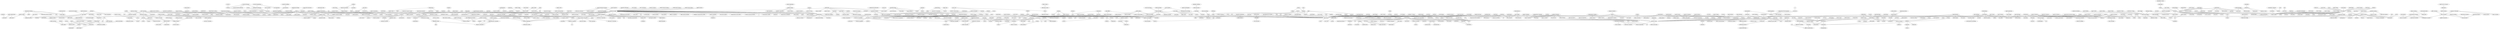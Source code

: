 strict graph layer2 {
	graph [name=layer2];
	node [label="\N"];
	1078	[label="political economy",
		level=2,
		weight=922.0];
	3399	[label="economic development",
		level=3,
		weight=303.0];
	1078 -- 3399	[level=3,
		weight=23.0];
	1581	[label="comparative politics",
		level=2,
		weight=597.0];
	1078 -- 1581	[level=2,
		weight=81.0];
	527	[label=development,
		level=1,
		weight=1423.0];
	1078 -- 527	[level=2,
		weight=53.0];
	5495	[label="development economics",
		level=2,
		weight=604.0];
	1078 -- 5495	[level=2,
		weight=73.0];
	5871	[label="nuclear physics",
		level=3,
		weight=345.0];
	4360	[label="particle physics",
		level=3,
		weight=384.0];
	5871 -- 4360	[level=3,
		weight=47.0];
	657	[label="physical chemistry",
		level=2,
		weight=825.0];
	3008	[label=spectroscopy,
		level=2,
		weight=792.0];
	657 -- 3008	[level=2,
		weight=68.0];
	4169	[label="ultrafast spectroscopy",
		level=3,
		weight=232.0];
	657 -- 4169	[level=3,
		weight=24.0];
	2386	[label="computational chemistry",
		level=2,
		weight=1056.0];
	657 -- 2386	[level=2,
		weight=63.0];
	4568	[label=photochemistry,
		level=3,
		weight=278.0];
	657 -- 4568	[level=3,
		weight=28.0];
	5245	[label=biophysics,
		level=1,
		weight=2308.0];
	657 -- 5245	[level=2,
		weight=69.0];
	346	[label="operating systems",
		level=3,
		weight=492.0];
	1657	[label="distributed systems",
		level=1,
		weight=1415.0];
	346 -- 1657	[level=3,
		weight=115.0];
	3942	[label="stem cells",
		level=1,
		weight=1176.0];
	2388	[label="tissue engineering",
		level=1,
		weight=1425.0];
	3942 -- 2388	[level=1,
		weight=173.0];
	4505	[label=cancer,
		level=1,
		weight=2228.0];
	3942 -- 4505	[level=1,
		weight=125.0];
	4249	[label="sexual selection",
		level=3,
		weight=228.0];
	4813	[label=evolution,
		level=1,
		weight=2669.0];
	4249 -- 4813	[level=3,
		weight=43.0];
	1138	[label=verification,
		level=3,
		weight=273.0];
	3744	[label="formal methods",
		level=2,
		weight=581.0];
	1138 -- 3744	[level=3,
		weight=53.0];
	2536	[label=regulation,
		level=3,
		weight=247.0];
	5303	[label=governance,
		level=2,
		weight=513.0];
	2536 -- 5303	[level=3,
		weight=18.0];
	5063	[label=identity,
		level=3,
		weight=456.0];
	1245	[label=gender,
		level=1,
		weight=1615.0];
	5063 -- 1245	[level=3,
		weight=40.0];
	1404	[label="e-learning",
		level=3,
		weight=471.0];
	1070	[label="educational technology",
		level=2,
		weight=544.0];
	1404 -- 1070	[level=3,
		weight=37.0];
	943	[label=nanotechnology,
		level=1,
		weight=3024.0];
	5885	[label=biosensors,
		level=2,
		weight=750.0];
	943 -- 5885	[level=2,
		weight=81.0];
	1178	[label="electronic materials",
		weight=120.0];
	943 -- 1178	[level=3,
		weight=14.0];
	2630	[label=semiconductors,
		level=2,
		weight=716.0];
	943 -- 2630	[level=2,
		weight=70.0];
	1384	[label="surface chemistry",
		level=3,
		weight=268.0];
	943 -- 1384	[level=3,
		weight=26.0];
	3787	[label=graphene,
		level=2,
		weight=900.0];
	943 -- 3787	[level=2,
		weight=97.0];
	5335	[label="solar cells",
		level=2,
		weight=632.0];
	943 -- 5335	[level=2,
		weight=56.0];
	1580	[label=electronics,
		level=3,
		weight=427.0];
	943 -- 1580	[level=3,
		weight=28.0];
	1873	[label="materials chemistry",
		level=2,
		weight=528.0];
	943 -- 1873	[level=2,
		weight=44.0];
	3596	[label="drug delivery",
		level=1,
		weight=1120.0];
	943 -- 3596	[level=1,
		weight=143.0];
	3112	[label=nanoscience,
		level=2,
		weight=644.0];
	943 -- 3112	[level=2,
		weight=114.0];
	5606	[label=mems,
		level=2,
		weight=872.0];
	943 -- 5606	[level=1,
		weight=83.0];
	1891	[label="materials science",
		level=1,
		weight=3272.0];
	943 -- 1891	[level=1,
		weight=312.0];
	3353	[label="signal transduction",
		level=3,
		weight=330.0];
	3492	[label="cancer biology",
		level=1,
		weight=1299.0];
	3353 -- 3492	[level=3,
		weight=36.0];
	2390	[label=migration,
		level=2,
		weight=758.0];
	1245 -- 2390	[level=2,
		weight=85.0];
	1376	[label=sport,
		level=3,
		weight=267.0];
	1245 -- 1376	[level=3,
		weight=23.0];
	824	[label="social movements",
		level=3,
		weight=457.0];
	1245 -- 824	[level=3,
		weight=36.0];
	2745	[label=youth,
		level=3,
		weight=205.0];
	1245 -- 2745	[level=3,
		weight=28.0];
	3763	[label=education,
		level=1,
		weight=2017.0];
	1245 -- 3763	[level=1,
		weight=68.0];
	595	[label=work,
		level=3,
		weight=263.0];
	1245 -- 595	[level=3,
		weight=57.0];
	208	[label=culture,
		level=2,
		weight=700.0];
	1245 -- 208	[level=2,
		weight=56.0];
	1347	[label=race,
		level=2,
		weight=555.0];
	1245 -- 1347	[level=2,
		weight=126.0];
	2259	[label=inequality,
		level=3,
		weight=485.0];
	1245 -- 2259	[level=3,
		weight=53.0];
	5182	[label=sexuality,
		level=3,
		weight=431.0];
	1245 -- 5182	[level=3,
		weight=228.0];
	5494	[label=diversity,
		level=3,
		weight=333.0];
	1245 -- 5494	[level=3,
		weight=26.0];
	5138	[label=politics,
		level=2,
		weight=644.0];
	1245 -- 5138	[level=2,
		weight=54.0];
	245	[label="qualitative research",
		level=3,
		weight=260.0];
	1245 -- 245	[level=3,
		weight=13.0];
	4980	[label=family,
		level=3,
		weight=404.0];
	1245 -- 4980	[level=3,
		weight=65.0];
	4885	[label=globalization,
		level=3,
		weight=300.0];
	1245 -- 4885	[level=3,
		weight=27.0];
	1005	[label="international development",
		level=3,
		weight=219.0];
	1245 -- 1005	[level=3,
		weight=13.0];
	834	[label="public administration",
		level=3,
		weight=327.0];
	834 -- 5303	[level=2,
		weight=23.0];
	539	[label="public policy",
		level=2,
		weight=727.0];
	834 -- 539	[level=2,
		weight=85.0];
	5639	[label="partial differential equations",
		level=3,
		weight=478.0];
	1440	[label=analysis,
		level=3,
		weight=374.0];
	5639 -- 1440	[level=3,
		weight=18.0];
	575	[label="numerical analysis",
		level=2,
		weight=815.0];
	5639 -- 575	[level=3,
		weight=55.0];
	4448	[label="cloud computing",
		level=1,
		weight=1501.0];
	4448 -- 1657	[level=1,
		weight=267.0];
	2541	[label=virtualization,
		level=3,
		weight=208.0];
	4448 -- 2541	[level=3,
		weight=63.0];
	1300	[label="distributed computing",
		level=2,
		weight=516.0];
	4448 -- 1300	[level=2,
		weight=79.0];
	3139	[label="big data",
		level=1,
		weight=1120.0];
	4448 -- 3139	[level=1,
		weight=134.0];
	3345	[label="internet of things",
		level=2,
		weight=551.0];
	4448 -- 3345	[level=2,
		weight=64.0];
	1599	[label="international finance",
		level=3,
		weight=233.0];
	5444	[label=macroeconomics,
		level=2,
		weight=847.0];
	1599 -- 5444	[level=3,
		weight=72.0];
	4146	[label=vaccines,
		level=3,
		weight=317.0];
	1268	[label=immunology,
		level=1,
		weight=2783.0];
	4146 -- 1268	[level=3,
		weight=82.0];
	1348	[label=comunicacin,
		weight=123.0];
	954	[label=periodismo,
		weight=74.0];
	1348 -- 954	[level=3,
		weight=19.0];
	3052	[label=gnero,
		weight=89.0];
	1348 -- 3052	[level=3,
		weight=9.0];
	5353	[label="data analysis",
		level=3,
		weight=493.0];
	5607	[label="machine learning",
		level=1,
		weight=11046.0];
	5353 -- 5607	[level=3,
		weight=68.0];
	2861	[label="social theory",
		level=3,
		weight=233.0];
	5292	[label=sociology,
		level=1,
		weight=1079.0];
	2861 -- 5292	[level=3,
		weight=32.0];
	4603	[label=informatics,
		level=3,
		weight=211.0];
	2851	[label="computer science",
		level=1,
		weight=2121.0];
	4603 -- 2851	[level=3,
		weight=12.0];
	2927	[label=religion,
		level=2,
		weight=521.0];
	2927 -- 5138	[level=2,
		weight=86.0];
	1355	[label="data visualization",
		level=3,
		weight=228.0];
	1355 -- 5607	[level=3,
		weight=30.0];
	553	[label="media studies",
		level=3,
		weight=280.0];
	4565	[label=communication,
		level=1,
		weight=1267.0];
	553 -- 4565	[level=3,
		weight=27.0];
	5739	[label="cultural studies",
		level=3,
		weight=401.0];
	553 -- 5739	[level=3,
		weight=38.0];
	2362	[label=pedagogy,
		level=3,
		weight=236.0];
	2362 -- 3763	[level=3,
		weight=23.0];
	4658	[label=entrepreneurship,
		level=2,
		weight=1015.0];
	2248	[label="innovation management",
		level=3,
		weight=226.0];
	4658 -- 2248	[level=3,
		weight=23.0];
	4481	[label=innovation,
		level=1,
		weight=1414.0];
	4658 -- 4481	[level=2,
		weight=264.0];
	5778	[label="strategic management",
		level=3,
		weight=334.0];
	4658 -- 5778	[level=3,
		weight=60.0];
	106	[label=sustainability,
		level=1,
		weight=1357.0];
	1950	[label=resilience,
		level=3,
		weight=406.0];
	106 -- 1950	[level=3,
		weight=25.0];
	3633	[label=energy,
		level=1,
		weight=1626.0];
	106 -- 3633	[level=1,
		weight=78.0];
	4066	[label="corporate social responsibility",
		level=3,
		weight=269.0];
	106 -- 4066	[level=3,
		weight=29.0];
	4970	[label="life cycle assessment",
		level=3,
		weight=235.0];
	106 -- 4970	[level=3,
		weight=46.0];
	5258	[label=rheology,
		level=3,
		weight=339.0];
	5087	[label=polymers,
		level=1,
		weight=1115.0];
	5258 -- 5087	[level=3,
		weight=38.0];
	3105	[label="atmospheric science",
		level=3,
		weight=402.0];
	3931	[label=meteorology,
		level=3,
		weight=264.0];
	3105 -- 3931	[level=3,
		weight=42.0];
	1941	[label="solid state physics",
		level=3,
		weight=276.0];
	1941 -- 1891	[level=3,
		weight=37.0];
	1331	[label=climate,
		level=2,
		weight=566.0];
	3931 -- 1331	[level=3,
		weight=38.0];
	3059	[label=electromagnetics,
		level=3,
		weight=493.0];
	3913	[label=antennas,
		level=3,
		weight=504.0];
	3059 -- 3913	[level=3,
		weight=158.0];
	1029	[label=learning,
		level=1,
		weight=1191.0];
	5480	[label=memory,
		level=2,
		weight=996.0];
	1029 -- 5480	[level=1,
		weight=273.0];
	2571	[label=teaching,
		level=3,
		weight=329.0];
	1029 -- 2571	[level=3,
		weight=144.0];
	921	[label="higher education",
		level=2,
		weight=738.0];
	1029 -- 921	[level=2,
		weight=36.0];
	3390	[label="supply chain",
		level=3,
		weight=222.0];
	4672	[label=logistics,
		level=3,
		weight=365.0];
	3390 -- 4672	[level=3,
		weight=49.0];
	3628	[label=biotechnology,
		level=1,
		weight=1182.0];
	1828	[label=microbiology,
		level=1,
		weight=2355.0];
	3628 -- 1828	[level=1,
		weight=135.0];
	4552	[label="flexible electronics",
		level=3,
		weight=213.0];
	996	[label=sensors,
		level=2,
		weight=807.0];
	4552 -- 996	[level=3,
		weight=18.0];
	4978	[label=risk,
		level=3,
		weight=368.0];
	1950 -- 4978	[level=3,
		weight=31.0];
	590	[label="social cognition",
		level=3,
		weight=397.0];
	4068	[label="social psychology",
		level=2,
		weight=954.0];
	590 -- 4068	[level=3,
		weight=50.0];
	1484	[label="developmental psychology",
		level=3,
		weight=421.0];
	590 -- 1484	[level=3,
		weight=22.0];
	4087	[label=superconductivity,
		level=3,
		weight=418.0];
	1394	[label="condensed matter physics",
		level=1,
		weight=1631.0];
	4087 -- 1394	[level=3,
		weight=91.0];
	2037	[label=biophotonics,
		level=3,
		weight=319.0];
	469	[label=optics,
		level=1,
		weight=1380.0];
	2037 -- 469	[level=3,
		weight=36.0];
	3674	[label="biomedical optics",
		level=3,
		weight=298.0];
	2037 -- 3674	[level=3,
		weight=32.0];
	1987	[label=architecture,
		level=2,
		weight=577.0];
	4762	[label=design,
		level=2,
		weight=956.0];
	1987 -- 4762	[level=2,
		weight=55.0];
	626	[label=urban,
		level=3,
		weight=377.0];
	1987 -- 626	[level=3,
		weight=35.0];
	5565	[label="urban design",
		weight=198.0];
	1987 -- 5565	[level=3,
		weight=65.0];
	3527	[label=art,
		level=3,
		weight=318.0];
	1987 -- 3527	[level=3,
		weight=14.0];
	3218	[label=networks,
		level=1,
		weight=1679.0];
	1657 -- 3218	[level=1,
		weight=132.0];
	2613	[label="computer networks",
		level=2,
		weight=920.0];
	1657 -- 2613	[level=2,
		weight=92.0];
	3253	[label=performance,
		level=3,
		weight=243.0];
	1657 -- 3253	[level=3,
		weight=10.0];
	1250	[label="knowledge management",
		level=3,
		weight=482.0];
	1250 -- 4481	[level=3,
		weight=35.0];
	1696	[label=pharmacology,
		level=2,
		weight=846.0];
	3555	[label=toxicology,
		level=3,
		weight=509.0];
	1696 -- 3555	[level=3,
		weight=80.0];
	2556	[label=neuroscience,
		level=1,
		weight=5781.0];
	1696 -- 2556	[level=2,
		weight=136.0];
	4421	[label="philosophy of mind",
		level=3,
		weight=242.0];
	782	[label=metaphysics,
		level=3,
		weight=222.0];
	4421 -- 782	[level=2,
		weight=54.0];
	1095	[label="cognitive science",
		level=2,
		weight=904.0];
	4421 -- 1095	[level=2,
		weight=46.0];
	1080	[label="environmental health",
		level=3,
		weight=242.0];
	5775	[label=epidemiology,
		level=1,
		weight=1984.0];
	1080 -- 5775	[level=3,
		weight=47.0];
	4073	[label="clinical trials",
		level=3,
		weight=332.0];
	1739	[label=biostatistics,
		level=1,
		weight=1173.0];
	4073 -- 1739	[level=3,
		weight=62.0];
	896	[label="fuel cells",
		level=2,
		weight=576.0];
	2406	[label=electrochemistry,
		level=1,
		weight=1283.0];
	896 -- 2406	[level=2,
		weight=107.0];
	1140	[label=batteries,
		level=3,
		weight=378.0];
	896 -- 1140	[level=3,
		weight=88.0];
	500	[label="visual analytics",
		level=3,
		weight=235.0];
	3215	[label="information visualization",
		level=3,
		weight=358.0];
	500 -- 3215	[level=3,
		weight=95.0];
	3835	[label="solar energy",
		level=3,
		weight=369.0];
	5803	[label=photovoltaics,
		level=2,
		weight=722.0];
	3835 -- 5803	[level=3,
		weight=38.0];
	1911	[label=business,
		level=3,
		weight=240.0];
	5318	[label=management,
		level=2,
		weight=976.0];
	1911 -- 5318	[level=3,
		weight=44.0];
	1495	[label=interfaces,
		level=3,
		weight=242.0];
	1665	[label=surface,
		level=3,
		weight=218.0];
	1495 -- 1665	[level=3,
		weight=68.0];
	5458	[label=colloids,
		level=3,
		weight=361.0];
	1495 -- 5458	[level=3,
		weight=33.0];
	2948	[label="natural language processing",
		level=1,
		weight=1898.0];
	4600	[label="machine translation",
		level=3,
		weight=206.0];
	2948 -- 4600	[level=3,
		weight=131.0];
	2948 -- 5607	[level=1,
		weight=728.0];
	1785	[label="information extraction",
		level=3,
		weight=203.0];
	2948 -- 1785	[level=3,
		weight=86.0];
	2266	[label="computational linguistics",
		level=2,
		weight=603.0];
	2948 -- 2266	[level=2,
		weight=268.0];
	3703	[label="learning sciences",
		weight=189.0];
	4225	[label="science education",
		level=2,
		weight=544.0];
	3703 -- 4225	[level=2,
		weight=28.0];
	3703 -- 1070	[level=2,
		weight=26.0];
	864	[label="bayesian statistics",
		level=3,
		weight=386.0];
	864 -- 5607	[level=3,
		weight=74.0];
	5768	[label="well-being",
		level=3,
		weight=230.0];
	378	[label=health,
		level=1,
		weight=1282.0];
	5768 -- 378	[level=3,
		weight=35.0];
	3905	[label=databases,
		level=2,
		weight=832.0];
	4236	[label="data mining",
		level=1,
		weight=3417.0];
	3905 -- 4236	[level=2,
		weight=173.0];
	2164	[label="data management",
		level=3,
		weight=291.0];
	3905 -- 2164	[level=3,
		weight=38.0];
	2569	[label="organizational behavior",
		level=3,
		weight=385.0];
	2569 -- 5318	[level=3,
		weight=42.0];
	2214	[label="human resource management",
		level=3,
		weight=259.0];
	2569 -- 2214	[level=3,
		weight=59.0];
	396	[label=housing,
		level=3,
		weight=254.0];
	4118	[label="urban planning",
		level=3,
		weight=436.0];
	396 -- 4118	[level=3,
		weight=24.0];
	3441	[label=nanofluidics,
		level=3,
		weight=232.0];
	770	[label=microfluidics,
		level=1,
		weight=1372.0];
	3441 -- 770	[level=3,
		weight=67.0];
	1305	[label=food,
		level=3,
		weight=267.0];
	716	[label=agriculture,
		level=2,
		weight=612.0];
	1305 -- 716	[level=3,
		weight=32.0];
	5680	[label="cyber-physical systems",
		level=3,
		weight=288.0];
	3864	[label="embedded systems",
		level=2,
		weight=913.0];
	5680 -- 3864	[level=3,
		weight=37.0];
	787	[label=proteomics,
		level=2,
		weight=1039.0];
	4377	[label="mass spectrometry",
		level=2,
		weight=780.0];
	787 -- 4377	[level=2,
		weight=254.0];
	1884	[label=bioinformatics,
		level=1,
		weight=5075.0];
	787 -- 1884	[level=2,
		weight=120.0];
	1241	[label=media,
		level=2,
		weight=568.0];
	2631	[label=film,
		level=3,
		weight=214.0];
	1241 -- 2631	[level=3,
		weight=21.0];
	1241 -- 4565	[level=2,
		weight=109.0];
	4987	[label=lasers,
		level=3,
		weight=427.0];
	4987 -- 469	[level=3,
		weight=108.0];
	5651	[label="structural geology",
		level=3,
		weight=344.0];
	2187	[label=tectonics,
		level=2,
		weight=566.0];
	5651 -- 2187	[level=3,
		weight=164.0];
	4444	[label=bioethics,
		level=3,
		weight=294.0];
	3926	[label=ethics,
		level=2,
		weight=744.0];
	4444 -- 3926	[level=3,
		weight=42.0];
	5522	[label="mathematical biology",
		level=3,
		weight=459.0];
	5228	[label="dynamical systems",
		level=2,
		weight=781.0];
	5522 -- 5228	[level=3,
		weight=41.0];
	912	[label=phylogeography,
		level=3,
		weight=205.0];
	2285	[label=phylogenetics,
		level=2,
		weight=563.0];
	912 -- 2285	[level=3,
		weight=42.0];
	4698	[label="quantum chemistry",
		level=3,
		weight=296.0];
	4698 -- 2386	[level=3,
		weight=74.0];
	3712	[label="density functional theory",
		level=3,
		weight=267.0];
	4698 -- 3712	[level=3,
		weight=26.0];
	2168	[label="image processing",
		level=1,
		weight=2648.0];
	1963	[label="computer vision",
		level=1,
		weight=5478.0];
	2168 -- 1963	[level=1,
		weight=910.0];
	4062	[label="inverse problems",
		level=3,
		weight=418.0];
	2168 -- 4062	[level=3,
		weight=33.0];
	1141	[label="biomedical imaging",
		level=3,
		weight=254.0];
	2168 -- 1141	[level=3,
		weight=27.0];
	854	[label=signal,
		level=3,
		weight=301.0];
	2168 -- 854	[level=3,
		weight=97.0];
	2576	[label=conservation,
		level=2,
		weight=902.0];
	5226	[label=ecology,
		level=1,
		weight=3351.0];
	2576 -- 5226	[level=2,
		weight=246.0];
	1218	[label=social,
		level=3,
		weight=411.0];
	600	[label="political philosophy",
		level=3,
		weight=263.0];
	1218 -- 600	[level=3,
		weight=26.0];
	3363	[label="molecular biology",
		level=1,
		weight=2880.0];
	3492 -- 3363	[level=1,
		weight=103.0];
	1966	[label="health services research",
		level=3,
		weight=409.0];
	94	[label="health policy",
		level=3,
		weight=443.0];
	1966 -- 94	[level=3,
		weight=43.0];
	354	[label=nanocomposites,
		level=3,
		weight=320.0];
	354 -- 5087	[level=3,
		weight=48.0];
	4218	[label="computational electromagnetics",
		level=3,
		weight=207.0];
	4218 -- 3913	[level=3,
		weight=27.0];
	4212	[label=methodology,
		level=3,
		weight=239.0];
	773	[label=statistics,
		level=1,
		weight=2580.0];
	4212 -- 773	[level=3,
		weight=20.0];
	5514	[label="medical image processing",
		level=3,
		weight=211.0];
	5514 -- 5607	[level=3,
		weight=36.0];
	5259	[label="reinforcement learning",
		level=3,
		weight=311.0];
	5259 -- 5607	[level=3,
		weight=117.0];
	4008	[label="social justice",
		level=3,
		weight=223.0];
	4008 -- 3763	[level=3,
		weight=14.0];
	3809	[label=devices,
		level=3,
		weight=209.0];
	1178 -- 3809	[level=3,
		weight=17.0];
	4145	[label=sociolinguistics,
		level=3,
		weight=280.0];
	3434	[label=linguistics,
		level=2,
		weight=872.0];
	4145 -- 3434	[level=3,
		weight=37.0];
	813	[label="discourse analysis",
		level=3,
		weight=256.0];
	4145 -- 813	[level=3,
		weight=27.0];
	3736	[label=sedimentology,
		level=3,
		weight=371.0];
	4388	[label=geology,
		level=1,
		weight=1135.0];
	3736 -- 4388	[level=3,
		weight=70.0];
	1302	[label="polymer chemistry",
		level=3,
		weight=477.0];
	906	[label="organic chemistry",
		level=2,
		weight=1028.0];
	1302 -- 906	[level=3,
		weight=54.0];
	1773	[label=storage,
		level=3,
		weight=246.0];
	2737	[label="energy conversion",
		level=3,
		weight=258.0];
	1773 -- 2737	[level=3,
		weight=66.0];
	2092	[label=optimization,
		level=1,
		weight=2557.0];
	4732	[label=simulation,
		level=1,
		weight=1276.0];
	2092 -- 4732	[level=1,
		weight=90.0];
	2092 -- 5607	[level=1,
		weight=383.0];
	5934	[label=reliability,
		level=3,
		weight=415.0];
	2092 -- 5934	[level=3,
		weight=35.0];
	4708	[label="operations research",
		level=1,
		weight=1120.0];
	2092 -- 4708	[level=1,
		weight=165.0];
	2916	[label="game theory",
		level=1,
		weight=1138.0];
	2092 -- 2916	[level=1,
		weight=78.0];
	4892	[label="energy systems",
		level=3,
		weight=253.0];
	2092 -- 4892	[level=3,
		weight=23.0];
	4593	[label="power systems",
		level=2,
		weight=591.0];
	2092 -- 4593	[level=1,
		weight=61.0];
	3172	[label="optimal control",
		level=3,
		weight=247.0];
	2092 -- 3172	[level=3,
		weight=39.0];
	1213	[label="user experience",
		level=3,
		weight=249.0];
	5094	[label="human-computer interaction",
		level=1,
		weight=1333.0];
	1213 -- 5094	[level=3,
		weight=39.0];
	4739	[label=usability,
		level=3,
		weight=234.0];
	1213 -- 4739	[level=3,
		weight=39.0];
	4459	[label="plant breeding",
		level=3,
		weight=261.0];
	1109	[label=genetics,
		level=1,
		weight=3043.0];
	4459 -- 1109	[level=3,
		weight=99.0];
	1485	[label="international relations",
		level=2,
		weight=838.0];
	1405	[label=conflict,
		level=3,
		weight=269.0];
	1485 -- 1405	[level=3,
		weight=21.0];
	5178	[label="political science",
		level=2,
		weight=825.0];
	1485 -- 5178	[level=2,
		weight=119.0];
	330	[label="international political economy",
		level=3,
		weight=214.0];
	1485 -- 330	[level=3,
		weight=62.0];
	4042	[label=china,
		level=3,
		weight=266.0];
	1485 -- 4042	[level=3,
		weight=19.0];
	3232	[label="human rights",
		level=3,
		weight=484.0];
	1485 -- 3232	[level=3,
		weight=38.0];
	3958	[label="open access",
		weight=193.0];
	1229	[label=copyright,
		weight=117.0];
	3958 -- 1229	[level=3,
		weight=19.0];
	2014	[label="scholarly communication",
		level=3,
		weight=207.0];
	3958 -- 2014	[level=3,
		weight=65.0];
	1875	[label=library,
		level=3,
		weight=382.0];
	3958 -- 1875	[level=3,
		weight=26.0];
	4825	[label=geomorphology,
		level=2,
		weight=579.0];
	3944	[label=hydrology,
		level=1,
		weight=1221.0];
	4825 -- 3944	[level=1,
		weight=88.0];
	4825 -- 4388	[level=1,
		weight=43.0];
	2760	[label=biogeochemistry,
		level=2,
		weight=861.0];
	3303	[label="microbial ecology",
		level=2,
		weight=872.0];
	2760 -- 3303	[level=2,
		weight=83.0];
	3375	[label="ecosystem ecology",
		level=3,
		weight=230.0];
	2760 -- 3375	[level=3,
		weight=86.0];
	3300	[label=oceanography,
		level=2,
		weight=532.0];
	2760 -- 3300	[level=2,
		weight=46.0];
	1822	[label=carbon,
		level=3,
		weight=211.0];
	2760 -- 1822	[level=3,
		weight=15.0];
	3396	[label="stable isotopes",
		level=3,
		weight=214.0];
	2760 -- 3396	[level=3,
		weight=30.0];
	4981	[label="soil science",
		level=3,
		weight=367.0];
	2760 -- 4981	[level=3,
		weight=35.0];
	1137	[label="computer security",
		level=2,
		weight=527.0];
	3963	[label=cryptography,
		level=2,
		weight=734.0];
	1137 -- 3963	[level=2,
		weight=55.0];
	3365	[label=epilepsy,
		level=3,
		weight=356.0];
	3365 -- 2556	[level=3,
		weight=69.0];
	5735	[label="clinical psychology",
		level=2,
		weight=513.0];
	5545	[label=anxiety,
		level=3,
		weight=281.0];
	5735 -- 5545	[level=2,
		weight=22.0];
	786	[label="operations management",
		level=3,
		weight=431.0];
	4080	[label="supply chain management",
		level=2,
		weight=697.0];
	786 -- 4080	[level=3,
		weight=135.0];
	1952	[label=exercise,
		level=3,
		weight=303.0];
	1387	[label="physical activity",
		level=3,
		weight=452.0];
	1952 -- 1387	[level=3,
		weight=40.0];
	1040	[label="inorganic chemistry",
		level=2,
		weight=551.0];
	4860	[label=catalysis,
		level=1,
		weight=1272.0];
	1040 -- 4860	[level=2,
		weight=55.0];
	5499	[label=gastroenterology,
		level=3,
		weight=275.0];
	5499 -- 1268	[level=3,
		weight=18.0];
	2560	[label=physics,
		level=1,
		weight=2647.0];
	4571	[label="condensed matter theory",
		level=3,
		weight=365.0];
	2560 -- 4571	[level=3,
		weight=26.0];
	4937	[label="condensed matter",
		level=3,
		weight=318.0];
	2560 -- 4937	[level=3,
		weight=31.0];
	4028	[label=mathematics,
		level=1,
		weight=1238.0];
	2560 -- 4028	[level=1,
		weight=90.0];
	2560 -- 469	[level=1,
		weight=153.0];
	3267	[label=astrophysics,
		level=2,
		weight=988.0];
	2560 -- 3267	[level=2,
		weight=100.0];
	2560 -- 1891	[level=1,
		weight=246.0];
	5194	[label="finite element method",
		level=3,
		weight=310.0];
	5194 -- 575	[level=3,
		weight=40.0];
	3296	[label="high energy physics",
		level=3,
		weight=235.0];
	3296 -- 4360	[level=3,
		weight=31.0];
	3711	[label="marine ecology",
		level=2,
		weight=590.0];
	3938	[label="conservation biology",
		level=1,
		weight=1902.0];
	3711 -- 3938	[level=2,
		weight=63.0];
	255	[label=transportation,
		level=2,
		weight=863.0];
	68	[label=mobile,
		level=3,
		weight=391.0];
	255 -- 68	[level=3,
		weight=25.0];
	255 -- 4672	[level=2,
		weight=60.0];
	880	[label="behavioral economics",
		level=2,
		weight=589.0];
	3718	[label="experimental economics",
		level=3,
		weight=448.0];
	880 -- 3718	[level=2,
		weight=172.0];
	5392	[label=adsorption,
		level=3,
		weight=213.0];
	4860 -- 5392	[level=3,
		weight=31.0];
	4860 -- 3633	[level=1,
		weight=71.0];
	3182	[label="surface science",
		level=3,
		weight=508.0];
	4860 -- 3182	[level=3,
		weight=70.0];
	1920	[label="ionic liquids",
		level=3,
		weight=236.0];
	4860 -- 1920	[level=3,
		weight=17.0];
	4860 -- 906	[level=2,
		weight=58.0];
	4860 -- 2406	[level=1,
		weight=93.0];
	3641	[label="organometallic chemistry",
		level=3,
		weight=253.0];
	4860 -- 3641	[level=3,
		weight=67.0];
	5433	[label=pharmaceutics,
		level=3,
		weight=253.0];
	5433 -- 3596	[level=3,
		weight=60.0];
	940	[label="applied mathematics",
		level=2,
		weight=852.0];
	940 -- 575	[level=2,
		weight=94.0];
	40	[label=geochemistry,
		level=1,
		weight=1076.0];
	1930	[label=petrology,
		level=3,
		weight=261.0];
	40 -- 1930	[level=3,
		weight=164.0];
	5719	[label=mineralogy,
		level=3,
		weight=207.0];
	40 -- 5719	[level=3,
		weight=89.0];
	5216	[label=paleoclimate,
		level=3,
		weight=312.0];
	40 -- 5216	[level=3,
		weight=42.0];
	119	[label=volcanology,
		level=3,
		weight=327.0];
	40 -- 119	[level=3,
		weight=82.0];
	3570	[label=geochronology,
		level=3,
		weight=285.0];
	40 -- 3570	[level=3,
		weight=80.0];
	40 -- 4388	[level=1,
		weight=216.0];
	2044	[label="theoretical physics",
		level=3,
		weight=478.0];
	2044 -- 1394	[level=3,
		weight=46.0];
	1325	[label=neurodegeneration,
		level=3,
		weight=385.0];
	1325 -- 2556	[level=3,
		weight=58.0];
	4644	[label="medical image analysis",
		level=3,
		weight=401.0];
	4644 -- 5607	[level=3,
		weight=116.0];
	3688	[label=combustion,
		level=2,
		weight=648.0];
	3688 -- 3633	[level=1,
		weight=68.0];
	145	[label=cfd,
		level=2,
		weight=798.0];
	3688 -- 145	[level=1,
		weight=61.0];
	5829	[label=criminology,
		level=3,
		weight=436.0];
	3890	[label=violence,
		level=3,
		weight=227.0];
	5829 -- 3890	[level=3,
		weight=23.0];
	5829 -- 5292	[level=3,
		weight=71.0];
	5399	[label=turbulence,
		level=2,
		weight=607.0];
	3781	[label="computational fluid dynamics",
		level=2,
		weight=887.0];
	5399 -- 3781	[level=2,
		weight=76.0];
	3959	[label="fluid dynamics",
		level=2,
		weight=725.0];
	5399 -- 3959	[level=2,
		weight=82.0];
	1819	[label="numerical simulation",
		level=3,
		weight=214.0];
	5399 -- 1819	[level=3,
		weight=16.0];
	1231	[label="fluid mechanics",
		level=1,
		weight=1144.0];
	5399 -- 1231	[level=2,
		weight=113.0];
	2375	[label=hiv,
		level=2,
		weight=909.0];
	3604	[label=aids,
		level=3,
		weight=262.0];
	2375 -- 3604	[level=3,
		weight=227.0];
	2122	[label="health disparities",
		level=3,
		weight=387.0];
	2375 -- 2122	[level=3,
		weight=21.0];
	2375 -- 5775	[level=2,
		weight=79.0];
	3767	[label="developmental biology",
		level=2,
		weight=916.0];
	1109 -- 3767	[level=2,
		weight=112.0];
	5121	[label=genomics,
		level=1,
		weight=2984.0];
	1109 -- 5121	[level=1,
		weight=526.0];
	1109 -- 3363	[level=1,
		weight=340.0];
	1109 -- 2556	[level=1,
		weight=146.0];
	4955	[label="plant biology",
		level=2,
		weight=604.0];
	1109 -- 4955	[level=2,
		weight=52.0];
	3068	[label=epigenetics,
		level=1,
		weight=1269.0];
	1109 -- 3068	[level=1,
		weight=129.0];
	2825	[label=physiology,
		level=2,
		weight=796.0];
	2825 -- 2556	[level=2,
		weight=89.0];
	701	[label="complex networks",
		level=2,
		weight=513.0];
	1236	[label="complex systems",
		level=2,
		weight=776.0];
	701 -- 1236	[level=2,
		weight=61.0];
	2079	[label="wireless sensor networks",
		level=2,
		weight=697.0];
	2079 -- 3345	[level=2,
		weight=79.0];
	4456	[label=fmri,
		level=2,
		weight=537.0];
	3884	[label=eeg,
		level=3,
		weight=381.0];
	4456 -- 3884	[level=3,
		weight=62.0];
	4456 -- 2556	[level=2,
		weight=63.0];
	1411	[label="virtual reality",
		level=2,
		weight=524.0];
	2409	[label="computer graphics",
		level=1,
		weight=1251.0];
	1411 -- 2409	[level=2,
		weight=83.0];
	3949	[label=speciation,
		level=3,
		weight=265.0];
	3949 -- 4813	[level=3,
		weight=70.0];
	1030	[label=parallel,
		level=3,
		weight=232.0];
	1030 -- 1300	[level=3,
		weight=100.0];
	1220	[label=electrophysiology,
		level=3,
		weight=348.0];
	593	[label=cardiology,
		level=2,
		weight=552.0];
	1220 -- 593	[level=2,
		weight=22.0];
	1220 -- 2556	[level=2,
		weight=72.0];
	4756	[label="smart materials",
		level=3,
		weight=246.0];
	5294	[label=structures,
		level=3,
		weight=355.0];
	4756 -- 5294	[level=3,
		weight=46.0];
	963	[label=corrosion,
		level=3,
		weight=339.0];
	963 -- 2406	[level=3,
		weight=109.0];
	4295	[label=modeling,
		level=1,
		weight=1570.0];
	4732 -- 4295	[level=1,
		weight=340.0];
	2064	[label="agent-based modeling",
		level=3,
		weight=220.0];
	4732 -- 2064	[level=3,
		weight=26.0];
	973	[label=theory,
		level=3,
		weight=255.0];
	3900	[label=algorithms,
		level=1,
		weight=1235.0];
	973 -- 3900	[level=3,
		weight=20.0];
	2946	[label="applied statistics",
		level=3,
		weight=252.0];
	2946 -- 5607	[level=3,
		weight=24.0];
	978	[label="time series",
		weight=200.0];
	352	[label=econometrics,
		level=2,
		weight=725.0];
	978 -- 352	[level=3,
		weight=35.0];
	4137	[label=forecasting,
		level=3,
		weight=205.0];
	978 -- 4137	[level=3,
		weight=18.0];
	4526	[label=botany,
		level=3,
		weight=260.0];
	4526 -- 5226	[level=3,
		weight=44.0];
	5358	[label="human-robot interaction",
		level=3,
		weight=267.0];
	4608	[label=robotics,
		level=1,
		weight=3442.0];
	5358 -- 4608	[level=3,
		weight=76.0];
	5563	[label="information security",
		level=3,
		weight=459.0];
	3963 -- 5563	[level=3,
		weight=83.0];
	197	[label=security,
		level=1,
		weight=1538.0];
	3963 -- 197	[level=2,
		weight=109.0];
	2116	[label="medicinal chemistry",
		level=2,
		weight=713.0];
	5938	[label="organic synthesis",
		level=3,
		weight=383.0];
	2116 -- 5938	[level=3,
		weight=75.0];
	3804	[label="chemical biology",
		level=2,
		weight=723.0];
	2116 -- 3804	[level=2,
		weight=98.0];
	2116 -- 906	[level=2,
		weight=147.0];
	5175	[label="drug discovery",
		level=2,
		weight=595.0];
	2116 -- 5175	[level=2,
		weight=68.0];
	2620	[label="drug design",
		level=3,
		weight=231.0];
	2116 -- 2620	[level=3,
		weight=51.0];
	624	[label=depression,
		level=3,
		weight=452.0];
	5545 -- 624	[level=2,
		weight=87.0];
	2535	[label="renewable energy",
		level=1,
		weight=1373.0];
	2841	[label="energy efficiency",
		level=3,
		weight=363.0];
	2535 -- 2841	[level=3,
		weight=41.0];
	2371	[label="power electronics",
		level=2,
		weight=1023.0];
	2535 -- 2371	[level=2,
		weight=164.0];
	334	[label="wind energy",
		level=3,
		weight=212.0];
	2535 -- 334	[level=3,
		weight=28.0];
	4346	[label=biofuels,
		level=3,
		weight=503.0];
	2535 -- 4346	[level=3,
		weight=31.0];
	2535 -- 4593	[level=1,
		weight=98.0];
	3822	[label=auditing,
		level=3,
		weight=247.0];
	3257	[label=accounting,
		level=2,
		weight=627.0];
	3822 -- 3257	[level=2,
		weight=62.0];
	423	[label="corporate governance",
		level=2,
		weight=623.0];
	3822 -- 423	[level=2,
		weight=53.0];
	2924	[label="health psychology",
		level=3,
		weight=391.0];
	2924 -- 4068	[level=3,
		weight=37.0];
	3314	[label="climate change",
		level=1,
		weight=2181.0];
	716 -- 3314	[level=2,
		weight=47.0];
	78	[label=microelectronics,
		level=3,
		weight=229.0];
	2630 -- 78	[level=3,
		weight=14.0];
	5059	[label=nanostructures,
		level=3,
		weight=217.0];
	2630 -- 5059	[level=3,
		weight=14.0];
	5496	[label="finite element analysis",
		level=3,
		weight=266.0];
	2128	[label=biomechanics,
		level=1,
		weight=1657.0];
	5496 -- 2128	[level=3,
		weight=34.0];
	889	[label=water,
		level=3,
		weight=506.0];
	388	[label="wastewater treatment",
		level=3,
		weight=388.0];
	889 -- 388	[level=3,
		weight=70.0];
	5646	[label=soil,
		level=3,
		weight=247.0];
	889 -- 5646	[level=3,
		weight=20.0];
	5065	[label=reproduction,
		level=3,
		weight=215.0];
	1091	[label=endocrinology,
		level=3,
		weight=415.0];
	5065 -- 1091	[level=3,
		weight=20.0];
	1643	[label=translation,
		level=3,
		weight=206.0];
	3434 -- 1643	[level=3,
		weight=12.0];
	2006	[label=psycholinguistics,
		level=3,
		weight=435.0];
	3434 -- 2006	[level=2,
		weight=57.0];
	3429	[label=phonetics,
		level=3,
		weight=234.0];
	3434 -- 3429	[level=3,
		weight=51.0];
	3447	[label=syntax,
		level=3,
		weight=281.0];
	3434 -- 3447	[level=3,
		weight=97.0];
	3684	[label="philosophy of science",
		level=3,
		weight=395.0];
	3684 -- 782	[level=3,
		weight=47.0];
	1924	[label=tourism,
		level=3,
		weight=401.0];
	116	[label=marketing,
		level=1,
		weight=1190.0];
	1924 -- 116	[level=3,
		weight=39.0];
	5671	[label="biomedical informatics",
		level=3,
		weight=365.0];
	5671 -- 5607	[level=3,
		weight=65.0];
	2233	[label=magnetism,
		level=2,
		weight=560.0];
	1394 -- 2233	[level=2,
		weight=81.0];
	1394 -- 1891	[level=1,
		weight=126.0];
	2417	[label="computational physics",
		level=3,
		weight=470.0];
	1394 -- 2417	[level=3,
		weight=45.0];
	4872	[label=children,
		level=3,
		weight=233.0];
	2745 -- 4872	[level=3,
		weight=29.0];
	911	[label="human factors",
		level=3,
		weight=445.0];
	5050	[label=ergonomics,
		level=3,
		weight=239.0];
	911 -- 5050	[level=3,
		weight=72.0];
	554	[label="biomedical engineering",
		level=1,
		weight=1263.0];
	2104	[label="medical devices",
		level=3,
		weight=298.0];
	554 -- 2104	[level=3,
		weight=29.0];
	554 -- 2556	[level=1,
		weight=74.0];
	2871	[label="energy harvesting",
		level=3,
		weight=422.0];
	2871 -- 5606	[level=3,
		weight=41.0];
	517	[label=bioenergy,
		level=3,
		weight=314.0];
	517 -- 4346	[level=3,
		weight=44.0];
	5772	[label=biomass,
		level=3,
		weight=227.0];
	517 -- 5772	[level=3,
		weight=48.0];
	1828 -- 3303	[level=2,
		weight=94.0];
	4559	[label=biofilms,
		level=3,
		weight=213.0];
	1828 -- 4559	[level=3,
		weight=33.0];
	4315	[label=mycology,
		level=3,
		weight=219.0];
	1828 -- 4315	[level=3,
		weight=30.0];
	1828 -- 1268	[level=1,
		weight=250.0];
	375	[label="food safety",
		level=3,
		weight=256.0];
	1828 -- 375	[level=3,
		weight=27.0];
	1025	[label="molecular genetics",
		level=3,
		weight=315.0];
	1828 -- 1025	[level=3,
		weight=27.0];
	1828 -- 3363	[level=1,
		weight=256.0];
	2634	[label="vascular biology",
		level=3,
		weight=249.0];
	2634 -- 4505	[level=3,
		weight=15.0];
	2574	[label="social neuroscience",
		level=3,
		weight=213.0];
	2574 -- 4068	[level=3,
		weight=35.0];
	1100	[label="plant science",
		level=3,
		weight=230.0];
	1100 -- 3363	[level=3,
		weight=22.0];
	4203	[label="intelligent transportation systems",
		level=3,
		weight=281.0];
	5607 -- 4203	[level=3,
		weight=23.0];
	3259	[label="artificial intelligence",
		level=1,
		weight=5844.0];
	5607 -- 3259	[level=1,
		weight=1671.0];
	5607 -- 773	[level=1,
		weight=397.0];
	3317	[label="time series analysis",
		level=3,
		weight=215.0];
	5607 -- 3317	[level=3,
		weight=31.0];
	2992	[label="computational social science",
		level=3,
		weight=249.0];
	5607 -- 2992	[level=3,
		weight=48.0];
	5760	[label="statistical signal processing",
		level=3,
		weight=267.0];
	5607 -- 5760	[level=3,
		weight=62.0];
	5326	[label=ai,
		level=3,
		weight=236.0];
	5607 -- 5326	[level=3,
		weight=49.0];
	4272	[label="recommender systems",
		level=3,
		weight=397.0];
	5607 -- 4272	[level=3,
		weight=107.0];
	5607 -- 3139	[level=1,
		weight=229.0];
	5397	[label="information retrieval",
		level=1,
		weight=1077.0];
	5607 -- 5397	[level=1,
		weight=290.0];
	3892	[label=healthcare,
		level=3,
		weight=287.0];
	5607 -- 3892	[level=3,
		weight=18.0];
	3618	[label="pattern recognition",
		level=1,
		weight=1743.0];
	5607 -- 3618	[level=1,
		weight=714.0];
	5607 -- 1963	[level=1,
		weight=2239.0];
	3265	[label="computational intelligence",
		level=3,
		weight=397.0];
	5607 -- 3265	[level=3,
		weight=74.0];
	620	[label="deep learning",
		level=2,
		weight=679.0];
	5607 -- 620	[level=2,
		weight=355.0];
	4677	[label=speech,
		level=3,
		weight=252.0];
	5607 -- 4677	[level=3,
		weight=43.0];
	5607 -- 4236	[level=1,
		weight=1295.0];
	1483	[label="speech recognition",
		level=3,
		weight=220.0];
	5607 -- 1483	[level=3,
		weight=82.0];
	3758	[label="speech processing",
		level=3,
		weight=227.0];
	5607 -- 3758	[level=3,
		weight=52.0];
	1150	[label="text mining",
		level=3,
		weight=412.0];
	5607 -- 1150	[level=3,
		weight=120.0];
	5367	[label="neural networks",
		level=2,
		weight=619.0];
	5607 -- 5367	[level=2,
		weight=175.0];
	140	[label="computational neuroscience",
		level=2,
		weight=930.0];
	5607 -- 140	[level=2,
		weight=141.0];
	1165	[label="data science",
		level=2,
		weight=798.0];
	5607 -- 1165	[level=2,
		weight=203.0];
	3451	[label=nlp,
		level=3,
		weight=228.0];
	5607 -- 3451	[level=3,
		weight=74.0];
	5607 -- 1884	[level=1,
		weight=637.0];
	5607 -- 3900	[level=1,
		weight=130.0];
	1853	[label="signal processing",
		level=1,
		weight=2402.0];
	5607 -- 1853	[level=1,
		weight=500.0];
	7	[label=crowdsourcing,
		level=3,
		weight=313.0];
	5607 -- 7	[level=3,
		weight=34.0];
	4673	[label="network analysis",
		level=3,
		weight=210.0];
	5607 -- 4673	[level=3,
		weight=20.0];
	4765	[label="data analytics",
		level=3,
		weight=266.0];
	5607 -- 4765	[level=3,
		weight=50.0];
	5787	[label="affective computing",
		level=3,
		weight=228.0];
	5607 -- 5787	[level=3,
		weight=47.0];
	5849	[label="digital signal processing",
		level=3,
		weight=301.0];
	5607 -- 5849	[level=3,
		weight=34.0];
	4452	[label=africa,
		level=3,
		weight=210.0];
	4452 -- 527	[level=3,
		weight=25.0];
	3049	[label="cognitive neuroscience",
		level=1,
		weight=1431.0];
	5480 -- 3049	[level=1,
		weight=114.0];
	727	[label=psychology,
		level=1,
		weight=2022.0];
	4068 -- 727	[level=1,
		weight=44.0];
	391	[label="political psychology",
		level=3,
		weight=243.0];
	4068 -- 391	[level=1,
		weight=47.0];
	5556	[label=personality,
		level=3,
		weight=485.0];
	4068 -- 5556	[level=3,
		weight=31.0];
	4186	[label="quantitative methods",
		level=3,
		weight=248.0];
	4068 -- 4186	[level=3,
		weight=11.0];
	5583	[label="engineering education",
		level=3,
		weight=298.0];
	5583 -- 4225	[level=3,
		weight=14.0];
	5636	[label="public opinion",
		level=3,
		weight=322.0];
	250	[label="american politics",
		level=3,
		weight=239.0];
	5636 -- 250	[level=3,
		weight=39.0];
	5636 -- 391	[level=1,
		weight=55.0];
	4250	[label="political communication",
		level=3,
		weight=397.0];
	5636 -- 4250	[level=1,
		weight=62.0];
	660	[label="political behavior",
		level=3,
		weight=205.0];
	5636 -- 660	[level=3,
		weight=55.0];
	14	[label="molecular imaging",
		level=3,
		weight=319.0];
	3709	[label=nanomedicine,
		level=2,
		weight=619.0];
	14 -- 3709	[level=3,
		weight=38.0];
	5460	[label="gene expression",
		level=3,
		weight=249.0];
	5460 -- 5121	[level=3,
		weight=29.0];
	3738	[label="financial economics",
		level=3,
		weight=246.0];
	3738 -- 5444	[level=3,
		weight=47.0];
	3664	[label="gene therapy",
		level=3,
		weight=300.0];
	3664 -- 2556	[level=3,
		weight=24.0];
	1272	[label="environmental microbiology",
		level=3,
		weight=358.0];
	3303 -- 1272	[level=3,
		weight=85.0];
	2471	[label="composite materials",
		level=3,
		weight=342.0];
	2798	[label="fracture mechanics",
		level=3,
		weight=351.0];
	2471 -- 2798	[level=3,
		weight=27.0];
	3137	[label=stress,
		level=3,
		weight=479.0];
	3137 -- 2556	[level=2,
		weight=39.0];
	3137 -- 624	[level=2,
		weight=27.0];
	4927	[label=cosmology,
		level=2,
		weight=643.0];
	4360 -- 4927	[level=3,
		weight=58.0];
	34	[label=asthma,
		level=3,
		weight=209.0];
	2498	[label=allergy,
		weight=145.0];
	34 -- 2498	[level=3,
		weight=43.0];
	2444	[label="animal behaviour",
		level=3,
		weight=313.0];
	5558	[label="behavioural ecology",
		level=3,
		weight=382.0];
	2444 -- 5558	[level=3,
		weight=62.0];
	4101	[label="structural dynamics",
		level=3,
		weight=336.0];
	3424	[label="earthquake engineering",
		level=3,
		weight=482.0];
	4101 -- 3424	[level=2,
		weight=76.0];
	981	[label=vibration,
		level=3,
		weight=347.0];
	4101 -- 981	[level=2,
		weight=29.0];
	3509	[label="structural health monitoring",
		level=3,
		weight=381.0];
	4101 -- 3509	[level=3,
		weight=39.0];
	677	[label="quantum optics",
		level=2,
		weight=864.0];
	459	[label="atomic physics",
		level=3,
		weight=271.0];
	677 -- 459	[level=3,
		weight=59.0];
	806	[label="nonlinear optics",
		level=2,
		weight=581.0];
	677 -- 806	[level=2,
		weight=82.0];
	2103	[label=nanophotonics,
		level=2,
		weight=812.0];
	677 -- 2103	[level=2,
		weight=80.0];
	4375	[label="quantum information",
		level=2,
		weight=763.0];
	677 -- 4375	[level=2,
		weight=212.0];
	3415	[label="energy economics",
		level=3,
		weight=272.0];
	3143	[label="environmental economics",
		level=2,
		weight=597.0];
	3415 -- 3143	[level=3,
		weight=64.0];
	3438	[label="energy policy",
		level=3,
		weight=240.0];
	3415 -- 3438	[level=3,
		weight=26.0];
	851	[label=acoustics,
		level=3,
		weight=493.0];
	851 -- 981	[level=3,
		weight=66.0];
	5799	[label=paleoceanography,
		level=3,
		weight=244.0];
	5799 -- 5216	[level=3,
		weight=56.0];
	2000	[label=paleoclimatology,
		level=3,
		weight=231.0];
	5799 -- 2000	[level=3,
		weight=61.0];
	1197	[label="liquid crystals",
		level=3,
		weight=217.0];
	150	[label="soft matter",
		level=2,
		weight=571.0];
	1197 -- 150	[level=3,
		weight=37.0];
	727 -- 3763	[level=1,
		weight=72.0];
	727 -- 3049	[level=1,
		weight=104.0];
	727 -- 2556	[level=1,
		weight=249.0];
	3264	[label=dentistry,
		level=3,
		weight=224.0];
	2355	[label="public health",
		level=1,
		weight=1469.0];
	3264 -- 2355	[level=3,
		weight=13.0];
	4852	[label="multiphase flow",
		level=3,
		weight=346.0];
	4852 -- 3781	[level=3,
		weight=61.0];
	4812	[label="theoretical computer science",
		level=3,
		weight=364.0];
	4812 -- 3900	[level=3,
		weight=46.0];
	4343	[label="global change",
		level=3,
		weight=254.0];
	4343 -- 5226	[level=3,
		weight=48.0];
	5712	[label=fisheries,
		level=3,
		weight=405.0];
	5712 -- 5226	[level=3,
		weight=71.0];
	5375	[label=aquaculture,
		level=3,
		weight=247.0];
	5712 -- 5375	[level=3,
		weight=29.0];
	352 -- 773	[level=1,
		weight=75.0];
	5213	[label=economics,
		level=1,
		weight=2155.0];
	352 -- 5213	[level=1,
		weight=109.0];
	1556	[label="disease ecology",
		level=3,
		weight=222.0];
	1556 -- 3938	[level=3,
		weight=37.0];
	5314	[label="emergency medicine",
		level=3,
		weight=248.0];
	1663	[label="medical education",
		level=3,
		weight=473.0];
	5314 -- 1663	[level=3,
		weight=21.0];
	3072	[label=fatigue,
		level=3,
		weight=247.0];
	1967	[label=fracture,
		level=3,
		weight=204.0];
	3072 -- 1967	[level=3,
		weight=57.0];
	3072 -- 2798	[level=3,
		weight=34.0];
	5166	[label="software engineering",
		level=1,
		weight=2055.0];
	3744 -- 5166	[level=2,
		weight=109.0];
	3433	[label=advertising,
		level=3,
		weight=220.0];
	116 -- 3433	[level=3,
		weight=55.0];
	116 -- 5318	[level=1,
		weight=55.0];
	3925	[label=branding,
		level=3,
		weight=211.0];
	116 -- 3925	[level=3,
		weight=47.0];
	2328	[label="consumer behavior",
		level=2,
		weight=532.0];
	116 -- 2328	[level=2,
		weight=145.0];
	1238	[label=microscopy,
		level=3,
		weight=494.0];
	1238 -- 469	[level=3,
		weight=45.0];
	2098	[label=composites,
		level=2,
		weight=687.0];
	5087 -- 2098	[level=2,
		weight=70.0];
	1184	[label=membranes,
		level=3,
		weight=301.0];
	5087 -- 1184	[level=3,
		weight=30.0];
	5403	[label=biomaterials,
		level=1,
		weight=2072.0];
	5087 -- 5403	[level=1,
		weight=120.0];
	2236	[label="motor control",
		level=3,
		weight=416.0];
	2236 -- 2556	[level=3,
		weight=73.0];
	3319	[label=literacy,
		level=3,
		weight=295.0];
	808	[label=language,
		level=2,
		weight=594.0];
	3319 -- 808	[level=3,
		weight=41.0];
	2628	[label=reading,
		level=3,
		weight=209.0];
	3319 -- 2628	[level=3,
		weight=33.0];
	2592	[label=inflammation,
		level=2,
		weight=611.0];
	2753	[label="innate immunity",
		level=3,
		weight=285.0];
	2592 -- 2753	[level=3,
		weight=33.0];
	2592 -- 1268	[level=2,
		weight=85.0];
	4895	[label="oxidative stress",
		level=3,
		weight=212.0];
	2592 -- 4895	[level=3,
		weight=20.0];
	3259 -- 5094	[level=1,
		weight=66.0];
	3259 -- 2851	[level=1,
		weight=154.0];
	5657	[label="semantic web",
		level=2,
		weight=774.0];
	3259 -- 5657	[level=2,
		weight=133.0];
	5008	[label="multi-agent systems",
		level=3,
		weight=444.0];
	3259 -- 5008	[level=3,
		weight=149.0];
	417	[label=games,
		level=3,
		weight=230.0];
	3259 -- 417	[level=3,
		weight=30.0];
	3035	[label="evolutionary computation",
		level=3,
		weight=431.0];
	3259 -- 3035	[level=3,
		weight=121.0];
	4325	[label=planning,
		level=3,
		weight=357.0];
	3259 -- 4325	[level=3,
		weight=67.0];
	784	[label=logic,
		level=3,
		weight=423.0];
	3259 -- 784	[level=3,
		weight=63.0];
	3259 -- 1095	[level=2,
		weight=146.0];
	2491	[label="knowledge representation",
		level=3,
		weight=282.0];
	3259 -- 2491	[level=3,
		weight=131.0];
	5011	[label=spintronics,
		level=3,
		weight=445.0];
	2233 -- 5011	[level=3,
		weight=98.0];
	5235	[label=multimedia,
		level=3,
		weight=376.0];
	5235 -- 1963	[level=3,
		weight=132.0];
	1315	[label="internal medicine",
		level=3,
		weight=230.0];
	1315 -- 593	[level=3,
		weight=39.0];
	5176	[label="carbon nanotubes",
		level=3,
		weight=323.0];
	5176 -- 3787	[level=3,
		weight=115.0];
	5203	[label=pragmatics,
		level=3,
		weight=257.0];
	2217	[label=semantics,
		level=3,
		weight=416.0];
	5203 -- 2217	[level=3,
		weight=98.0];
	1480	[label="environmental policy",
		level=3,
		weight=241.0];
	1480 -- 3438	[level=3,
		weight=20.0];
	1421	[label="information technology",
		level=3,
		weight=223.0];
	1421 -- 2851	[level=3,
		weight=13.0];
	325	[label="programming languages",
		level=2,
		weight=816.0];
	2002	[label=compilers,
		level=3,
		weight=365.0];
	325 -- 2002	[level=1,
		weight=95.0];
	325 -- 5166	[level=1,
		weight=160.0];
	4479	[label=telecommunications,
		level=3,
		weight=260.0];
	3218 -- 4479	[level=3,
		weight=25.0];
	722	[label=wireless,
		level=3,
		weight=212.0];
	3218 -- 722	[level=3,
		weight=46.0];
	3218 -- 1236	[level=2,
		weight=60.0];
	3649	[label=systems,
		level=2,
		weight=694.0];
	3218 -- 3649	[level=2,
		weight=113.0];
	3218 -- 197	[level=1,
		weight=184.0];
	5024	[label=cad,
		level=3,
		weight=203.0];
	3693	[label="additive manufacturing",
		level=3,
		weight=368.0];
	5024 -- 3693	[level=3,
		weight=19.0];
	2031	[label="2d materials",
		level=3,
		weight=452.0];
	3787 -- 2031	[level=3,
		weight=97.0];
	5195	[label=nanoelectronics,
		level=3,
		weight=393.0];
	3787 -- 5195	[level=3,
		weight=35.0];
	4453	[label=probability,
		level=3,
		weight=402.0];
	773 -- 4453	[level=3,
		weight=117.0];
	3162	[label=psychometrics,
		level=3,
		weight=300.0];
	773 -- 3162	[level=3,
		weight=37.0];
	1940	[label="research methods",
		level=3,
		weight=328.0];
	773 -- 1940	[level=3,
		weight=26.0];
	2975	[label=strategy,
		level=2,
		weight=587.0];
	2975 -- 4481	[level=1,
		weight=126.0];
	2975 -- 5318	[level=1,
		weight=60.0];
	5588	[label="international business",
		level=3,
		weight=322.0];
	2975 -- 5588	[level=3,
		weight=47.0];
	712	[label="food science",
		level=3,
		weight=348.0];
	1513	[label=technology,
		level=1,
		weight=1153.0];
	712 -- 1513	[level=3,
		weight=64.0];
	2320	[label=measurement,
		level=3,
		weight=288.0];
	3236	[label=instrumentation,
		level=3,
		weight=282.0];
	2320 -- 3236	[level=3,
		weight=30.0];
	4219	[label=policy,
		level=2,
		weight=563.0];
	3763 -- 4219	[level=2,
		weight=28.0];
	501	[label=ict,
		level=3,
		weight=224.0];
	3763 -- 501	[level=3,
		weight=22.0];
	3763 -- 1513	[level=1,
		weight=75.0];
	3763 -- 5292	[level=1,
		weight=72.0];
	3763 -- 1070	[level=2,
		weight=33.0];
	815	[label="child development",
		level=3,
		weight=217.0];
	3763 -- 815	[level=3,
		weight=15.0];
	826	[label="interaction design",
		level=3,
		weight=304.0];
	5094 -- 826	[level=3,
		weight=61.0];
	745	[label="social computing",
		level=3,
		weight=342.0];
	5094 -- 745	[level=3,
		weight=63.0];
	5094 -- 3215	[level=3,
		weight=77.0];
	4138	[label=accessibility,
		level=3,
		weight=209.0];
	5094 -- 4138	[level=3,
		weight=28.0];
	1925	[label="ubiquitous computing",
		level=3,
		weight=412.0];
	5094 -- 1925	[level=2,
		weight=86.0];
	2645	[label="cognitive psychology",
		level=2,
		weight=574.0];
	2645 -- 3049	[level=2,
		weight=86.0];
	2988	[label="computational materials science",
		level=3,
		weight=372.0];
	2988 -- 3712	[level=3,
		weight=21.0];
	2815	[label=ecotoxicology,
		level=3,
		weight=249.0];
	2815 -- 5226	[level=3,
		weight=35.0];
	5898	[label="cardiovascular disease",
		level=3,
		weight=435.0];
	1589	[label=diabetes,
		level=2,
		weight=989.0];
	5898 -- 1589	[level=3,
		weight=55.0];
	2230	[label=emotion,
		level=2,
		weight=951.0];
	3034	[label=psychophysiology,
		level=3,
		weight=212.0];
	2230 -- 3034	[level=3,
		weight=52.0];
	1899	[label=cognition,
		level=2,
		weight=941.0];
	2230 -- 1899	[level=2,
		weight=60.0];
	5442	[label="emotion regulation",
		weight=195.0];
	2230 -- 5442	[level=3,
		weight=37.0];
	5467	[label=motivation,
		level=2,
		weight=538.0];
	2230 -- 5467	[level=2,
		weight=66.0];
	1601	[label=organizations,
		level=3,
		weight=432.0];
	1601 -- 595	[level=3,
		weight=28.0];
	83	[label="control theory",
		level=2,
		weight=654.0];
	4608 -- 83	[level=2,
		weight=102.0];
	3855	[label="control systems",
		level=3,
		weight=475.0];
	4608 -- 3855	[level=3,
		weight=87.0];
	811	[label=automation,
		level=3,
		weight=259.0];
	4608 -- 811	[level=3,
		weight=97.0];
	4608 -- 1963	[level=1,
		weight=581.0];
	5718	[label="nonlinear control",
		level=3,
		weight=216.0];
	4608 -- 5718	[level=3,
		weight=38.0];
	4391	[label=mechatronics,
		level=3,
		weight=373.0];
	4608 -- 4391	[level=3,
		weight=150.0];
	1679	[label=haptics,
		level=3,
		weight=249.0];
	4608 -- 1679	[level=3,
		weight=80.0];
	4608 -- 2128	[level=1,
		weight=73.0];
	893	[label=control,
		level=1,
		weight=1694.0];
	4608 -- 893	[level=1,
		weight=369.0];
	3827	[label=educacin,
		level=3,
		weight=206.0];
	3827 -- 3052	[level=3,
		weight=12.0];
	1631	[label="intellectual property",
		level=3,
		weight=213.0];
	1229 -- 1631	[level=3,
		weight=36.0];
	448	[label="corpus linguistics",
		level=3,
		weight=212.0];
	448 -- 2266	[level=3,
		weight=31.0];
	2682	[label=chemistry,
		level=1,
		weight=2206.0];
	5716	[label=materials,
		level=2,
		weight=935.0];
	2682 -- 5716	[level=2,
		weight=117.0];
	2682 -- 1891	[level=1,
		weight=219.0];
	5693	[label="online learning",
		level=3,
		weight=204.0];
	5693 -- 1070	[level=3,
		weight=27.0];
	3177	[label=thermoelectrics,
		level=3,
		weight=268.0];
	3872	[label="heat transfer",
		level=2,
		weight=897.0];
	3177 -- 3872	[level=3,
		weight=18.0];
	4829	[label="population genetics",
		level=2,
		weight=958.0];
	4829 -- 4813	[level=2,
		weight=139.0];
	2842	[label="molecular ecology",
		level=3,
		weight=317.0];
	4829 -- 2842	[level=3,
		weight=58.0];
	2915	[label="conservation genetics",
		level=3,
		weight=212.0];
	4829 -- 2915	[level=3,
		weight=44.0];
	5277	[label="stochastic processes",
		level=3,
		weight=349.0];
	4453 -- 5277	[level=3,
		weight=41.0];
	5102	[label=assessment,
		level=3,
		weight=408.0];
	1663 -- 5102	[level=3,
		weight=20.0];
	2188	[label="mathematics education",
		level=3,
		weight=396.0];
	2762	[label="teacher education",
		level=3,
		weight=440.0];
	2188 -- 2762	[level=3,
		weight=28.0];
	4057	[label="protein engineering",
		level=3,
		weight=341.0];
	3956	[label="synthetic biology",
		level=2,
		weight=920.0];
	4057 -- 3956	[level=3,
		weight=57.0];
	874	[label="combinatorial optimization",
		level=3,
		weight=333.0];
	874 -- 4708	[level=3,
		weight=63.0];
	4533	[label=neuropsychology,
		level=3,
		weight=464.0];
	4533 -- 3049	[level=3,
		weight=61.0];
	4303	[label="water quality",
		level=3,
		weight=348.0];
	4303 -- 3944	[level=3,
		weight=52.0];
	1573	[label="second language acquisition",
		level=3,
		weight=284.0];
	1573 -- 2006	[level=3,
		weight=44.0];
	1114	[label="applied linguistics",
		level=3,
		weight=285.0];
	1573 -- 1114	[level=3,
		weight=42.0];
	2288	[label="plant pathology",
		level=3,
		weight=376.0];
	2288 -- 4315	[level=3,
		weight=37.0];
	1849	[label=prevention,
		level=3,
		weight=211.0];
	2012	[label=adolescence,
		level=3,
		weight=326.0];
	1849 -- 2012	[level=3,
		weight=16.0];
	4449	[label=biogeography,
		level=2,
		weight=608.0];
	4449 -- 5226	[level=2,
		weight=113.0];
	4336	[label=visualization,
		level=2,
		weight=533.0];
	4336 -- 2409	[level=2,
		weight=105.0];
	303	[label="parallel computing",
		level=2,
		weight=601.0];
	2151	[label="high performance computing",
		level=2,
		weight=883.0];
	303 -- 2151	[level=2,
		weight=72.0];
	5800	[label="global health",
		level=3,
		weight=484.0];
	5800 -- 5775	[level=3,
		weight=48.0];
	2337	[label="international trade",
		level=3,
		weight=414.0];
	2740	[label="industrial organization",
		level=2,
		weight=577.0];
	2337 -- 2740	[level=3,
		weight=46.0];
	1631 -- 4481	[level=3,
		weight=26.0];
	364	[label="health economics",
		level=2,
		weight=977.0];
	94 -- 364	[level=3,
		weight=86.0];
	2162	[label=metamaterials,
		level=2,
		weight=673.0];
	4963	[label=plasmonics,
		level=2,
		weight=1034.0];
	2162 -- 4963	[level=2,
		weight=219.0];
	2162 -- 3913	[level=3,
		weight=84.0];
	5873	[label="medical imaging",
		level=2,
		weight=1007.0];
	5873 -- 1963	[level=2,
		weight=159.0];
	3563	[label=ultrasound,
		level=3,
		weight=264.0];
	5873 -- 3563	[level=3,
		weight=30.0];
	323	[label="medical physics",
		level=3,
		weight=348.0];
	5873 -- 323	[level=3,
		weight=36.0];
	2063	[label=mri,
		level=2,
		weight=637.0];
	5873 -- 2063	[level=2,
		weight=61.0];
	5548	[label="magnetic resonance imaging",
		level=3,
		weight=363.0];
	5873 -- 5548	[level=3,
		weight=31.0];
	5762	[label="political theory",
		level=3,
		weight=308.0];
	5762 -- 600	[level=3,
		weight=40.0];
	5101	[label="electrical engineering",
		level=3,
		weight=416.0];
	5101 -- 1891	[level=3,
		weight=22.0];
	2740 -- 5213	[level=2,
		weight=67.0];
	4893	[label="applied microeconomics",
		level=3,
		weight=244.0];
	2740 -- 4893	[level=3,
		weight=48.0];
	284	[label="cognitive radio",
		level=3,
		weight=243.0];
	2089	[label="wireless communications",
		level=1,
		weight=1437.0];
	284 -- 2089	[level=3,
		weight=77.0];
	4969	[label="social network analysis",
		level=2,
		weight=546.0];
	4969 -- 4236	[level=2,
		weight=115.0];
	4685	[label=parasitology,
		level=3,
		weight=399.0];
	4685 -- 1268	[level=3,
		weight=58.0];
	498	[label="invasive species",
		level=3,
		weight=218.0];
	498 -- 5226	[level=3,
		weight=44.0];
	5424	[label=morphology,
		level=3,
		weight=231.0];
	5424 -- 3447	[level=3,
		weight=49.0];
	3872 -- 145	[level=1,
		weight=85.0];
	4841	[label=thermodynamics,
		level=3,
		weight=448.0];
	3872 -- 4841	[level=3,
		weight=65.0];
	3872 -- 1231	[level=1,
		weight=147.0];
	4441	[label="wireless networks",
		level=2,
		weight=884.0];
	2888	[label="mobile computing",
		level=2,
		weight=623.0];
	4441 -- 2888	[level=2,
		weight=95.0];
	4441 -- 2613	[level=2,
		weight=67.0];
	1076	[label="sensor networks",
		level=3,
		weight=414.0];
	4441 -- 1076	[level=3,
		weight=39.0];
	2717	[label=environment,
		level=2,
		weight=828.0];
	3633 -- 2717	[level=2,
		weight=150.0];
	4316	[label=function,
		level=3,
		weight=205.0];
	1067	[label="protein structure",
		weight=164.0];
	4316 -- 1067	[level=3,
		weight=42.0];
	618	[label=plasticity,
		level=3,
		weight=258.0];
	618 -- 2556	[level=3,
		weight=20.0];
	2134	[label="ion channels",
		level=3,
		weight=248.0];
	2134 -- 2556	[level=3,
		weight=42.0];
	3985	[label="risk assessment",
		level=3,
		weight=222.0];
	3555 -- 3985	[level=3,
		weight=14.0];
	3001	[label=mitochondria,
		level=3,
		weight=281.0];
	5536	[label=metabolism,
		level=2,
		weight=779.0];
	3001 -- 5536	[level=3,
		weight=49.0];
	1142	[label="social media",
		level=1,
		weight=1109.0];
	4476	[label="new media",
		level=3,
		weight=306.0];
	1142 -- 4476	[level=3,
		weight=28.0];
	4021	[label=internet,
		level=3,
		weight=222.0];
	1142 -- 4021	[level=3,
		weight=17.0];
	3020	[label="digital media",
		level=3,
		weight=228.0];
	1142 -- 3020	[level=3,
		weight=25.0];
	1142 -- 4250	[level=1,
		weight=47.0];
	2586	[label="agricultural economics",
		level=3,
		weight=302.0];
	3143 -- 2586	[level=3,
		weight=39.0];
	3143 -- 5495	[level=2,
		weight=38.0];
	5112	[label="resource economics",
		weight=160.0];
	3143 -- 5112	[level=3,
		weight=43.0];
	2209	[label="alzheimer s disease",
		level=3,
		weight=394.0];
	2209 -- 2556	[level=3,
		weight=62.0];
	2435	[label=finance,
		level=1,
		weight=1130.0];
	3257 -- 2435	[level=2,
		weight=84.0];
	1221	[label=biodiversity,
		level=2,
		weight=710.0];
	1221 -- 5226	[level=2,
		weight=151.0];
	4708 -- 4080	[level=2,
		weight=58.0];
	2891	[label=scheduling,
		level=3,
		weight=341.0];
	4708 -- 2891	[level=3,
		weight=58.0];
	741	[label=obesity,
		level=2,
		weight=929.0];
	741 -- 1387	[level=3,
		weight=55.0];
	741 -- 1589	[level=2,
		weight=220.0];
	2729	[label=nutrition,
		level=2,
		weight=1015.0];
	741 -- 2729	[level=2,
		weight=110.0];
	3518	[label="latin america",
		level=3,
		weight=210.0];
	3518 -- 1581	[level=3,
		weight=30.0];
	3557	[label="statistical physics",
		level=2,
		weight=520.0];
	3557 -- 1236	[level=2,
		weight=79.0];
	1126	[label="real-time systems",
		level=3,
		weight=221.0];
	1126 -- 3864	[level=3,
		weight=60.0];
	1881	[label=behaviour,
		level=3,
		weight=217.0];
	1881 -- 5226	[level=3,
		weight=45.0];
	5886	[label=mechanobiology,
		level=3,
		weight=222.0];
	5886 -- 2128	[level=3,
		weight=52.0];
	1716	[label="organic electronics",
		level=3,
		weight=472.0];
	5335 -- 1716	[level=3,
		weight=26.0];
	5335 -- 5803	[level=2,
		weight=51.0];
	3159	[label="quantum dots",
		level=3,
		weight=297.0];
	5335 -- 3159	[level=3,
		weight=31.0];
	3582	[label=mechanics,
		level=3,
		weight=438.0];
	5716 -- 3582	[level=3,
		weight=43.0];
	5391	[label="computational mechanics",
		level=2,
		weight=721.0];
	5416	[label="solid mechanics",
		level=3,
		weight=446.0];
	5391 -- 5416	[level=3,
		weight=60.0];
	4583	[label="numerical methods",
		level=3,
		weight=400.0];
	5391 -- 4583	[level=3,
		weight=28.0];
	5391 -- 2798	[level=3,
		weight=48.0];
	5391 -- 2128	[level=2,
		weight=38.0];
	817	[label="human genetics",
		level=3,
		weight=332.0];
	817 -- 5121	[level=3,
		weight=64.0];
	2478	[label="evolutionary biology",
		level=1,
		weight=1456.0];
	5226 -- 2478	[level=1,
		weight=160.0];
	1742	[label=ornithology,
		level=3,
		weight=303.0];
	5226 -- 1742	[level=3,
		weight=92.0];
	3426	[label=zoology,
		level=3,
		weight=331.0];
	5226 -- 3426	[level=3,
		weight=67.0];
	5226 -- 4813	[level=1,
		weight=625.0];
	5125	[label=limnology,
		level=3,
		weight=228.0];
	5226 -- 5125	[level=3,
		weight=40.0];
	291	[label=biology,
		level=1,
		weight=1336.0];
	5226 -- 291	[level=1,
		weight=96.0];
	1021	[label="environmental science",
		level=2,
		weight=612.0];
	5226 -- 1021	[level=2,
		weight=58.0];
	3195	[label="marine biology",
		level=3,
		weight=506.0];
	5226 -- 3195	[level=3,
		weight=105.0];
	1931	[label=entomology,
		level=2,
		weight=600.0];
	5226 -- 1931	[level=2,
		weight=118.0];
	5226 -- 3938	[level=1,
		weight=493.0];
	2379	[label=ecophysiology,
		level=3,
		weight=227.0];
	5226 -- 2379	[level=3,
		weight=38.0];
	5226 -- 3314	[level=1,
		weight=139.0];
	2184	[label="physical oceanography",
		level=3,
		weight=261.0];
	1331 -- 2184	[level=3,
		weight=18.0];
	1331 -- 3944	[level=2,
		weight=48.0];
	5781	[label=leadership,
		level=2,
		weight=740.0];
	5781 -- 5318	[level=2,
		weight=42.0];
	1489	[label=parenting,
		level=3,
		weight=203.0];
	1489 -- 815	[level=3,
		weight=22.0];
	5947	[label="polymer science",
		level=3,
		weight=319.0];
	5947 -- 1891	[level=3,
		weight=45.0];
	5228 -- 893	[level=2,
		weight=67.0];
	3056	[label="regenerative medicine",
		level=2,
		weight=573.0];
	2388 -- 3056	[level=2,
		weight=201.0];
	5895	[label="3d printing",
		level=3,
		weight=255.0];
	2388 -- 5895	[level=3,
		weight=29.0];
	2388 -- 5403	[level=1,
		weight=585.0];
	5793	[label=ophthalmology,
		level=3,
		weight=305.0];
	5793 -- 2556	[level=3,
		weight=17.0];
	2720	[label="international economics",
		level=3,
		weight=276.0];
	2720 -- 5444	[level=3,
		weight=75.0];
	4481 -- 4762	[level=2,
		weight=43.0];
	4481 -- 1513	[level=1,
		weight=80.0];
	646	[label=productivity,
		level=3,
		weight=238.0];
	4481 -- 646	[level=3,
		weight=15.0];
	4709	[label="economic geography",
		level=3,
		weight=293.0];
	4481 -- 4709	[level=3,
		weight=29.0];
	929	[label=creativity,
		level=3,
		weight=360.0];
	4481 -- 929	[level=3,
		weight=68.0];
	2418	[label="probability theory",
		level=3,
		weight=213.0];
	2418 -- 5277	[level=3,
		weight=25.0];
	4872 -- 2012	[level=3,
		weight=22.0];
	2385	[label=microrna,
		level=3,
		weight=218.0];
	2385 -- 4505	[level=3,
		weight=26.0];
	4292	[label=analytics,
		level=3,
		weight=217.0];
	3139 -- 4292	[level=3,
		weight=21.0];
	2478 -- 5558	[level=3,
		weight=58.0];
	4835	[label="behavioral ecology",
		level=3,
		weight=386.0];
	2478 -- 4835	[level=3,
		weight=45.0];
	5275	[label="pervasive computing",
		level=3,
		weight=248.0];
	2888 -- 5275	[level=3,
		weight=32.0];
	2226	[label="computational modeling",
		level=3,
		weight=448.0];
	2226 -- 1095	[level=3,
		weight=28.0];
	2546	[label=information,
		level=3,
		weight=247.0];
	4565 -- 2546	[level=3,
		weight=24.0];
	4565 -- 1853	[level=1,
		weight=157.0];
	2768	[label="digital libraries",
		level=3,
		weight=226.0];
	5397 -- 2768	[level=3,
		weight=26.0];
	1626	[label="meta-analysis",
		level=3,
		weight=214.0];
	1626 -- 1739	[level=3,
		weight=17.0];
	392	[label=bilingualism,
		level=3,
		weight=255.0];
	392 -- 2006	[level=3,
		weight=45.0];
	1748	[label="information theory",
		level=2,
		weight=927.0];
	2089 -- 1748	[level=2,
		weight=177.0];
	2089 -- 1853	[level=1,
		weight=216.0];
	204	[label=engineering,
		level=2,
		weight=1025.0];
	204 -- 1891	[level=2,
		weight=305.0];
	4190	[label=aging,
		level=1,
		weight=1482.0];
	4190 -- 378	[level=1,
		weight=79.0];
	4394	[label=dementia,
		level=3,
		weight=336.0];
	4190 -- 4394	[level=3,
		weight=63.0];
	4190 -- 1899	[level=1,
		weight=66.0];
	1533	[label=disability,
		level=3,
		weight=303.0];
	4190 -- 1533	[level=3,
		weight=30.0];
	4368	[label=biochemistry,
		level=1,
		weight=2460.0];
	5551	[label=enzymology,
		level=3,
		weight=237.0];
	4368 -- 5551	[level=3,
		weight=65.0];
	2770	[label="cell biology",
		level=1,
		weight=1749.0];
	4368 -- 2770	[level=1,
		weight=268.0];
	2333	[label="structural biology",
		level=1,
		weight=1299.0];
	4368 -- 2333	[level=1,
		weight=280.0];
	4368 -- 3363	[level=1,
		weight=494.0];
	4368 -- 5245	[level=1,
		weight=268.0];
	4010	[label="software architecture",
		level=3,
		weight=205.0];
	4010 -- 5166	[level=3,
		weight=79.0];
	4975	[label="health promotion",
		level=3,
		weight=229.0];
	4975 -- 2355	[level=3,
		weight=48.0];
	2538	[label=combinatorics,
		level=3,
		weight=491.0];
	1079	[label="graph theory",
		level=2,
		weight=566.0];
	2538 -- 1079	[level=3,
		weight=121.0];
	3246	[label="number theory",
		level=3,
		weight=297.0];
	2538 -- 3246	[level=3,
		weight=43.0];
	1253	[label=algebra,
		level=3,
		weight=205.0];
	2538 -- 1253	[level=3,
		weight=37.0];
	4927 -- 3267	[level=2,
		weight=188.0];
	5339	[label=nanoparticles,
		level=2,
		weight=595.0];
	5339 -- 3596	[level=2,
		weight=48.0];
	996 -- 5606	[level=2,
		weight=104.0];
	996 -- 3236	[level=3,
		weight=21.0];
	2034	[label="supramolecular chemistry",
		level=3,
		weight=364.0];
	2034 -- 906	[level=3,
		weight=42.0];
	2441	[label="coding theory",
		level=3,
		weight=268.0];
	2441 -- 1748	[level=3,
		weight=107.0];
	1000	[label=manufacturing,
		level=3,
		weight=328.0];
	4762 -- 1000	[level=3,
		weight=36.0];
	2851 -- 5166	[level=1,
		weight=105.0];
	150 -- 5458	[level=3,
		weight=73.0];
	150 -- 5245	[level=2,
		weight=74.0];
	4033	[label="numerical modeling",
		level=3,
		weight=340.0];
	3108	[label="rock mechanics",
		level=3,
		weight=213.0];
	4033 -- 3108	[level=3,
		weight=17.0];
	5186	[label=nanofabrication,
		level=3,
		weight=323.0];
	4963 -- 5186	[level=3,
		weight=45.0];
	1671	[label=photonics,
		level=1,
		weight=1310.0];
	4963 -- 1671	[level=2,
		weight=127.0];
	4963 -- 2103	[level=2,
		weight=271.0];
	5178 -- 1581	[level=2,
		weight=74.0];
	5178 -- 539	[level=2,
		weight=54.0];
	4977	[label=music,
		level=3,
		weight=337.0];
	4977 -- 808	[level=3,
		weight=16.0];
	1972	[label=phonology,
		level=3,
		weight=222.0];
	1972 -- 3429	[level=3,
		weight=107.0];
	1618	[label=medicine,
		level=2,
		weight=960.0];
	1736	[label=surgery,
		level=3,
		weight=394.0];
	1618 -- 1736	[level=3,
		weight=24.0];
	1618 -- 291	[level=2,
		weight=49.0];
	3662	[label=ontologies,
		level=3,
		weight=331.0];
	5657 -- 3662	[level=3,
		weight=98.0];
	107	[label="software testing",
		level=3,
		weight=210.0];
	107 -- 5166	[level=3,
		weight=97.0];
	4397	[label=demography,
		level=3,
		weight=430.0];
	4397 -- 5292	[level=3,
		weight=59.0];
	2840	[label=rf,
		level=3,
		weight=226.0];
	2855	[label=microwave,
		level=3,
		weight=281.0];
	2840 -- 2855	[level=3,
		weight=56.0];
	5306	[label="mechanical engineering",
		level=2,
		weight=577.0];
	5306 -- 1891	[level=2,
		weight=53.0];
	3776	[label="analytical chemistry",
		level=2,
		weight=960.0];
	3776 -- 4377	[level=2,
		weight=106.0];
	5670	[label="environmental chemistry",
		level=3,
		weight=388.0];
	3776 -- 5670	[level=3,
		weight=48.0];
	4778	[label=cloud,
		level=3,
		weight=207.0];
	1145	[label=aerosols,
		level=3,
		weight=232.0];
	4778 -- 1145	[level=3,
		weight=33.0];
	3878	[label=banking,
		level=3,
		weight=256.0];
	2435 -- 3878	[level=3,
		weight=68.0];
	2435 -- 5213	[level=1,
		weight=187.0];
	5549	[label="risk management",
		level=3,
		weight=367.0];
	2435 -- 5549	[level=3,
		weight=27.0];
	288	[label=biometrics,
		level=3,
		weight=356.0];
	3618 -- 288	[level=3,
		weight=135.0];
	4417	[label="structural engineering",
		level=2,
		weight=543.0];
	4417 -- 3424	[level=2,
		weight=117.0];
	99	[label="civil engineering",
		level=2,
		weight=518.0];
	4417 -- 99	[level=2,
		weight=67.0];
	2835	[label="uncertainty quantification",
		level=3,
		weight=237.0];
	2835 -- 4062	[level=3,
		weight=23.0];
	4813 -- 2285	[level=2,
		weight=106.0];
	4813 -- 527	[level=1,
		weight=101.0];
	4813 -- 5121	[level=1,
		weight=329.0];
	871	[label=behavior,
		level=3,
		weight=475.0];
	4813 -- 871	[level=3,
		weight=85.0];
	2489	[label=systematics,
		level=3,
		weight=446.0];
	4813 -- 2489	[level=3,
		weight=102.0];
	4253	[label="animal behavior",
		level=3,
		weight=306.0];
	4813 -- 4253	[level=3,
		weight=49.0];
	3962	[label=symbiosis,
		level=3,
		weight=223.0];
	4813 -- 3962	[level=3,
		weight=45.0];
	1130	[label=diagnostics,
		level=3,
		weight=214.0];
	1130 -- 770	[level=3,
		weight=27.0];
	1670	[label=trauma,
		level=3,
		weight=364.0];
	1736 -- 1670	[level=3,
		weight=21.0];
	2049	[label="health informatics",
		level=3,
		weight=418.0];
	2049 -- 4236	[level=3,
		weight=43.0];
	2889	[label="compressed sensing",
		level=3,
		weight=317.0];
	2889 -- 1853	[level=3,
		weight=71.0];
	5511	[label="environmental engineering",
		level=2,
		weight=766.0];
	5511 -- 388	[level=3,
		weight=46.0];
	1740	[label="water treatment",
		level=3,
		weight=267.0];
	5511 -- 1740	[level=3,
		weight=30.0];
	2934	[label="chemical engineering",
		level=2,
		weight=899.0];
	5511 -- 2934	[level=2,
		weight=44.0];
	2070	[label=aerodynamics,
		level=3,
		weight=257.0];
	2070 -- 1231	[level=3,
		weight=51.0];
	818	[label=rhetoric,
		level=3,
		weight=247.0];
	2098 -- 818	[level=3,
		weight=59.0];
	4510	[label="natural products",
		level=3,
		weight=287.0];
	3804 -- 4510	[level=3,
		weight=22.0];
	4199	[label="project management",
		level=3,
		weight=371.0];
	4199 -- 5549	[level=3,
		weight=20.0];
	1540	[label=transcription,
		level=3,
		weight=228.0];
	1540 -- 3068	[level=3,
		weight=41.0];
	5309	[label="differential geometry",
		level=3,
		weight=251.0];
	598	[label="mathematical physics",
		level=3,
		weight=511.0];
	5309 -- 598	[level=3,
		weight=30.0];
	3592	[label="mechanism design",
		level=3,
		weight=232.0];
	2916 -- 3592	[level=3,
		weight=64.0];
	2916 -- 3718	[level=2,
		weight=66.0];
	1963 -- 2409	[level=1,
		weight=374.0];
	1128	[label=imaging,
		level=2,
		weight=953.0];
	1963 -- 1128	[level=2,
		weight=72.0];
	436	[label="image analysis",
		level=3,
		weight=364.0];
	1963 -- 436	[level=3,
		weight=67.0];
	710	[label="augmented reality",
		level=3,
		weight=348.0];
	1963 -- 710	[level=3,
		weight=76.0];
	4503	[label=safety,
		level=3,
		weight=256.0];
	378 -- 4503	[level=3,
		weight=24.0];
	2139	[label="cell signaling",
		level=3,
		weight=252.0];
	2139 -- 4505	[level=3,
		weight=25.0];
	4156	[label="human geography",
		level=3,
		weight=248.0];
	3354	[label="urban studies",
		level=3,
		weight=270.0];
	4156 -- 3354	[level=3,
		weight=24.0];
	4108	[label="computational geometry",
		level=3,
		weight=320.0];
	4108 -- 3900	[level=3,
		weight=82.0];
	1627	[label="community ecology",
		level=2,
		weight=593.0];
	1627 -- 3938	[level=2,
		weight=72.0];
	16	[label="breast cancer",
		level=3,
		weight=359.0];
	16 -- 4505	[level=3,
		weight=16.0];
	4878	[label="system identification",
		level=3,
		weight=279.0];
	4878 -- 893	[level=3,
		weight=36.0];
	308	[label="critical theory",
		level=3,
		weight=227.0];
	308 -- 5739	[level=3,
		weight=16.0];
	4225 -- 2762	[level=3,
		weight=33.0];
	3834	[label=anthropology,
		level=2,
		weight=715.0];
	217	[label=archaeology,
		level=2,
		weight=714.0];
	3834 -- 217	[level=2,
		weight=93.0];
	3834 -- 5292	[level=2,
		weight=36.0];
	3701	[label="molecular simulation",
		level=3,
		weight=252.0];
	1077	[label="statistical mechanics",
		level=3,
		weight=410.0];
	3701 -- 1077	[level=3,
		weight=29.0];
	2800	[label=psychiatry,
		level=2,
		weight=657.0];
	2683	[label="mental health",
		level=2,
		weight=762.0];
	2800 -- 2683	[level=2,
		weight=35.0];
	2800 -- 2556	[level=2,
		weight=134.0];
	808 -- 1899	[level=2,
		weight=45.0];
	5895 -- 3693	[level=3,
		weight=65.0];
	409	[label="neurodegenerative diseases",
		level=3,
		weight=247.0];
	409 -- 2556	[level=3,
		weight=44.0];
	1097	[label=nanomaterials,
		level=1,
		weight=1632.0];
	1097 -- 2737	[level=3,
		weight=34.0];
	1430	[label=photocatalysis,
		level=3,
		weight=356.0];
	1097 -- 1430	[level=3,
		weight=49.0];
	1097 -- 2406	[level=1,
		weight=105.0];
	3497	[label=metabolomics,
		level=3,
		weight=496.0];
	3497 -- 4377	[level=3,
		weight=86.0];
	1839	[label="asset pricing",
		level=3,
		weight=354.0];
	3262	[label="corporate finance",
		level=2,
		weight=610.0];
	1839 -- 3262	[level=3,
		weight=50.0];
	5073	[label="video processing",
		level=3,
		weight=206.0];
	5073 -- 1128	[level=3,
		weight=109.0];
	1824	[label="atmospheric chemistry",
		level=3,
		weight=358.0];
	3018	[label="air pollution",
		level=3,
		weight=259.0];
	1824 -- 3018	[level=3,
		weight=29.0];
	1824 -- 1145	[level=3,
		weight=41.0];
	3424 -- 5294	[level=3,
		weight=25.0];
	332	[label="economics of education",
		level=3,
		weight=253.0];
	1133	[label="education policy",
		level=3,
		weight=310.0];
	332 -- 1133	[level=3,
		weight=21.0];
	5685	[label="labour economics",
		level=3,
		weight=226.0];
	332 -- 5685	[level=3,
		weight=24.0];
	3568	[label="labor economics",
		level=2,
		weight=650.0];
	332 -- 3568	[level=3,
		weight=96.0];
	5170	[label="theoretical chemistry",
		level=3,
		weight=420.0];
	5170 -- 2386	[level=3,
		weight=116.0];
	5633	[label="library science",
		level=3,
		weight=208.0];
	3122	[label="information science",
		level=3,
		weight=486.0];
	5633 -- 3122	[level=3,
		weight=41.0];
	841	[label="spatial analysis",
		level=3,
		weight=284.0];
	2061	[label=gis,
		level=1,
		weight=1284.0];
	841 -- 2061	[level=3,
		weight=93.0];
	1695	[label=sleep,
		level=3,
		weight=396.0];
	1695 -- 2556	[level=3,
		weight=53.0];
	3651	[label=philosophy,
		level=2,
		weight=758.0];
	3926 -- 3651	[level=2,
		weight=66.0];
	3926 -- 600	[level=3,
		weight=46.0];
	1050	[label=pain,
		level=3,
		weight=435.0];
	1050 -- 2556	[level=3,
		weight=71.0];
	1104	[label="social work",
		level=3,
		weight=245.0];
	2683 -- 1104	[level=3,
		weight=21.0];
	853	[label=nursing,
		level=3,
		weight=337.0];
	2683 -- 853	[level=3,
		weight=15.0];
	2343	[label=hydrogeology,
		level=3,
		weight=313.0];
	3944 -- 2343	[level=3,
		weight=52.0];
	2691	[label="remote sensing",
		level=1,
		weight=1953.0];
	3944 -- 2691	[level=1,
		weight=132.0];
	4796	[label="water resources",
		level=3,
		weight=401.0];
	3944 -- 4796	[level=3,
		weight=171.0];
	3944 -- 3314	[level=1,
		weight=118.0];
	4692	[label=ecohydrology,
		level=3,
		weight=209.0];
	3944 -- 4692	[level=3,
		weight=57.0];
	2547	[label=hematology,
		level=3,
		weight=286.0];
	1075	[label=oncology,
		level=2,
		weight=711.0];
	2547 -- 1075	[level=3,
		weight=102.0];
	2006 -- 1095	[level=2,
		weight=59.0];
	666	[label=trust,
		level=3,
		weight=261.0];
	5088	[label=privacy,
		level=2,
		weight=862.0];
	666 -- 5088	[level=3,
		weight=30.0];
	5102 -- 5556	[level=3,
		weight=19.0];
	4012	[label=evaluation,
		level=3,
		weight=311.0];
	5102 -- 4012	[level=3,
		weight=25.0];
	4268	[label=journalism,
		level=3,
		weight=285.0];
	954 -- 4268	[level=3,
		weight=9.0];
	1007	[label=seismology,
		level=3,
		weight=460.0];
	5825	[label=geophysics,
		level=2,
		weight=933.0];
	1007 -- 5825	[level=3,
		weight=191.0];
	2605	[label="social networks",
		level=1,
		weight=1144.0];
	4236 -- 2605	[level=1,
		weight=117.0];
	1982	[label="medical informatics",
		level=3,
		weight=305.0];
	4236 -- 1982	[level=3,
		weight=36.0];
	4838	[label=clustering,
		level=3,
		weight=208.0];
	4236 -- 4838	[level=3,
		weight=31.0];
	3943	[label="database systems",
		level=3,
		weight=203.0];
	4236 -- 3943	[level=3,
		weight=31.0];
	5761	[label="aquatic ecology",
		level=3,
		weight=345.0];
	5761 -- 5125	[level=3,
		weight=43.0];
	2481	[label=glaciology,
		level=3,
		weight=226.0];
	2481 -- 2691	[level=3,
		weight=39.0];
	1858	[label=concrete,
		level=3,
		weight=208.0];
	1858 -- 5294	[level=3,
		weight=19.0];
	3651 -- 782	[level=2,
		weight=44.0];
	30	[label=literature,
		level=3,
		weight=363.0];
	3651 -- 30	[level=3,
		weight=31.0];
	2046	[label="landscape ecology",
		level=3,
		weight=439.0];
	4784	[label="ecosystem services",
		level=3,
		weight=292.0];
	2046 -- 4784	[level=3,
		weight=33.0];
	2046 -- 3938	[level=3,
		weight=96.0];
	5050 -- 2128	[level=3,
		weight=49.0];
	4636	[label=dynamics,
		level=3,
		weight=476.0];
	981 -- 4636	[level=2,
		weight=62.0];
	3122 -- 1875	[level=3,
		weight=165.0];
	2943	[label="self-assembly",
		level=3,
		weight=425.0];
	2943 -- 5403	[level=3,
		weight=33.0];
	5928	[label="smart grid",
		level=2,
		weight=770.0];
	5928 -- 4593	[level=2,
		weight=128.0];
	4028 -- 598	[level=3,
		weight=26.0];
	1448	[label="molecular modeling",
		level=3,
		weight=290.0];
	2386 -- 1448	[level=3,
		weight=56.0];
	4839	[label="public economics",
		level=3,
		weight=356.0];
	4839 -- 3568	[level=3,
		weight=74.0];
	4238	[label=ethnicity,
		level=3,
		weight=370.0];
	1347 -- 4238	[level=3,
		weight=192.0];
	2165	[label=immigration,
		level=3,
		weight=427.0];
	1347 -- 2165	[level=3,
		weight=63.0];
	3170	[label="computer architecture",
		level=1,
		weight=1187.0];
	2002 -- 3170	[level=1,
		weight=97.0];
	2822	[label="history of science",
		level=3,
		weight=227.0];
	1513 -- 2822	[level=3,
		weight=25.0];
	2659	[label=science,
		level=2,
		weight=576.0];
	1513 -- 2659	[level=2,
		weight=46.0];
	2855 -- 3913	[level=3,
		weight=99.0];
	2283	[label="technology studies",
		level=3,
		weight=212.0];
	2283 -- 2659	[level=3,
		weight=201.0];
	2110	[label=fpga,
		level=3,
		weight=217.0];
	3864 -- 2110	[level=3,
		weight=26.0];
	3864 -- 3170	[level=2,
		weight=96.0];
	2010	[label=malaria,
		level=3,
		weight=224.0];
	2969	[label="infectious diseases",
		level=2,
		weight=1025.0];
	2010 -- 2969	[level=3,
		weight=23.0];
	4672 -- 4080	[level=2,
		weight=89.0];
	1268 -- 2969	[level=2,
		weight=137.0];
	1268 -- 2498	[level=3,
		weight=72.0];
	1268 -- 1075	[level=2,
		weight=61.0];
	5512	[label=pathology,
		level=3,
		weight=352.0];
	1268 -- 5512	[level=3,
		weight=29.0];
	1268 -- 4505	[level=1,
		weight=163.0];
	2511	[label=virology,
		level=2,
		weight=1004.0];
	1268 -- 2511	[level=2,
		weight=235.0];
	3681	[label="information literacy",
		level=3,
		weight=324.0];
	1875 -- 3681	[level=3,
		weight=34.0];
	1212	[label="geotechnical engineering",
		level=3,
		weight=469.0];
	99 -- 1212	[level=3,
		weight=54.0];
	5470	[label=pediatrics,
		level=3,
		weight=287.0];
	2969 -- 5470	[level=3,
		weight=21.0];
	3500	[label=optoelectronics,
		level=2,
		weight=534.0];
	1671 -- 3500	[level=2,
		weight=100.0];
	1671 -- 469	[level=1,
		weight=269.0];
	5745	[label="optical communications",
		level=3,
		weight=344.0];
	1671 -- 5745	[level=3,
		weight=62.0];
	2476	[label="statistical genetics",
		level=3,
		weight=334.0];
	2476 -- 1884	[level=3,
		weight=64.0];
	2056	[label="parkinson s disease",
		level=3,
		weight=224.0];
	2056 -- 2556	[level=3,
		weight=36.0];
	1871	[label=astronomy,
		level=2,
		weight=609.0];
	1871 -- 3267	[level=2,
		weight=240.0];
	3108 -- 1212	[level=3,
		weight=22.0];
	3485	[label=adaptation,
		level=3,
		weight=329.0];
	3485 -- 3314	[level=3,
		weight=60.0];
	5028	[label="planetary science",
		level=3,
		weight=383.0];
	5825 -- 5028	[level=3,
		weight=41.0];
	5825 -- 4388	[level=2,
		weight=145.0];
	778	[label=geodynamics,
		level=3,
		weight=221.0];
	5825 -- 778	[level=3,
		weight=67.0];
	4636 -- 893	[level=2,
		weight=125.0];
	3304	[label="sustainable development",
		level=3,
		weight=314.0];
	3304 -- 3314	[level=3,
		weight=24.0];
	2217 -- 3447	[level=3,
		weight=99.0];
	2129	[label=growth,
		level=3,
		weight=204.0];
	2129 -- 527	[level=3,
		weight=55.0];
	1482	[label=law,
		level=2,
		weight=946.0];
	1482 -- 5213	[level=2,
		weight=175.0];
	4773	[label="cancer genomics",
		level=3,
		weight=238.0];
	4773 -- 1884	[level=3,
		weight=71.0];
	2867	[label=molecular,
		level=3,
		weight=328.0];
	2770 -- 2867	[level=3,
		weight=62.0];
	4961	[label="media effects",
		weight=149.0];
	4961 -- 4250	[level=3,
		weight=29.0];
	2281	[label="health communication",
		level=3,
		weight=293.0];
	4961 -- 2281	[level=3,
		weight=30.0];
	1123	[label=neurobiology,
		level=2,
		weight=618.0];
	1123 -- 2556	[level=2,
		weight=58.0];
	3242	[label="social policy",
		level=3,
		weight=327.0];
	3775	[label=poverty,
		level=3,
		weight=302.0];
	3242 -- 3775	[level=3,
		weight=32.0];
	3113	[label="scientific computing",
		level=2,
		weight=591.0];
	3113 -- 2151	[level=2,
		weight=39.0];
	3113 -- 575	[level=2,
		weight=177.0];
	5440	[label="silicon photonics",
		level=3,
		weight=244.0];
	5440 -- 2103	[level=3,
		weight=24.0];
	4250 -- 4268	[level=3,
		weight=52.0];
	159	[label="molecular dynamics",
		level=2,
		weight=552.0];
	159 -- 5245	[level=2,
		weight=50.0];
	344	[label=stroke,
		level=3,
		weight=408.0];
	3627	[label=neurology,
		level=2,
		weight=610.0];
	344 -- 3627	[level=3,
		weight=46.0];
	1254	[label="gene regulation",
		level=3,
		weight=325.0];
	1254 -- 5121	[level=3,
		weight=53.0];
	5119	[label=transcriptomics,
		level=3,
		weight=236.0];
	5119 -- 5121	[level=3,
		weight=74.0];
	1041	[label=history,
		level=2,
		weight=735.0];
	1041 -- 5138	[level=2,
		weight=39.0];
	905	[label=paleontology,
		level=3,
		weight=292.0];
	1528	[label=paleoecology,
		level=3,
		weight=217.0];
	905 -- 1528	[level=3,
		weight=30.0];
	905 -- 4388	[level=3,
		weight=53.0];
	3330	[label=microfabrication,
		level=3,
		weight=217.0];
	3330 -- 5606	[level=3,
		weight=45.0];
	2361	[label=neurosurgery,
		level=3,
		weight=392.0];
	2361 -- 2556	[level=3,
		weight=67.0];
	2826	[label=vision,
		level=3,
		weight=495.0];
	2826 -- 2556	[level=3,
		weight=82.0];
	2259 -- 3775	[level=3,
		weight=72.0];
	1527	[label=epistemology,
		level=3,
		weight=269.0];
	782 -- 1527	[level=3,
		weight=62.0];
	1470	[label="economic history",
		level=3,
		weight=312.0];
	1470 -- 5213	[level=3,
		weight=28.0];
	2673	[label=electrocatalysis,
		level=3,
		weight=207.0];
	2673 -- 2406	[level=3,
		weight=58.0];
	4760	[label="heterogeneous catalysis",
		level=3,
		weight=340.0];
	4760 -- 3182	[level=3,
		weight=26.0];
	318	[label=biomarkers,
		level=3,
		weight=307.0];
	318 -- 4505	[level=3,
		weight=37.0];
	534	[label="educational psychology",
		level=3,
		weight=204.0];
	534 -- 1070	[level=3,
		weight=18.0];
	5876	[label=complexity,
		level=3,
		weight=271.0];
	5876 -- 3900	[level=3,
		weight=48.0];
	4041	[label=taxonomy,
		level=3,
		weight=280.0];
	4041 -- 2489	[level=3,
		weight=90.0];
	2199	[label="systems biology",
		level=1,
		weight=1798.0];
	3956 -- 2199	[level=2,
		weight=189.0];
	3032	[label="metabolic engineering",
		level=3,
		weight=334.0];
	3956 -- 3032	[level=3,
		weight=141.0];
	2901	[label="stem cell biology",
		level=3,
		weight=423.0];
	3767 -- 2901	[level=3,
		weight=43.0];
	2073	[label=synthesis,
		level=3,
		weight=217.0];
	2073 -- 906	[level=3,
		weight=24.0];
	2199 -- 1884	[level=1,
		weight=371.0];
	3360	[label="gender studies",
		level=3,
		weight=241.0];
	3360 -- 5739	[level=3,
		weight=26.0];
	2420	[label="quantum field theory",
		level=3,
		weight=215.0];
	598 -- 2420	[level=3,
		weight=26.0];
	4802	[label=supercapacitors,
		level=3,
		weight=293.0];
	4802 -- 1140	[level=3,
		weight=49.0];
	4678	[label=environmental,
		level=3,
		weight=347.0];
	4678 -- 5112	[level=3,
		weight=70.0];
	2870	[label="chemical ecology",
		level=3,
		weight=210.0];
	2870 -- 1931	[level=3,
		weight=27.0];
	2846	[label=addiction,
		level=3,
		weight=507.0];
	2846 -- 2556	[level=3,
		weight=66.0];
	5462	[label="behavioral neuroscience",
		level=3,
		weight=262.0];
	2846 -- 5462	[level=3,
		weight=23.0];
	2854	[label="social science",
		level=3,
		weight=208.0];
	5213 -- 2854	[level=3,
		weight=20.0];
	1067 -- 1884	[level=3,
		weight=20.0];
	5118	[label="computational biology",
		level=1,
		weight=2567.0];
	1884 -- 5118	[level=1,
		weight=930.0];
	1884 -- 5121	[level=1,
		weight=823.0];
	1884 -- 1739	[level=1,
		weight=151.0];
	1765	[label=microbiome,
		level=3,
		weight=254.0];
	1884 -- 1765	[level=3,
		weight=38.0];
	3428	[label="molecular evolution",
		level=3,
		weight=385.0];
	1884 -- 3428	[level=3,
		weight=82.0];
	3974	[label=metagenomics,
		level=3,
		weight=345.0];
	1884 -- 3974	[level=3,
		weight=116.0];
	5679	[label="earth sciences",
		level=3,
		weight=394.0];
	5679 -- 4388	[level=3,
		weight=74.0];
	3018 -- 3314	[level=3,
		weight=39.0];
	5536 -- 1589	[level=2,
		weight=95.0];
	3499	[label=radiology,
		level=3,
		weight=359.0];
	2063 -- 3499	[level=3,
		weight=30.0];
	2387	[label="plasma physics",
		level=2,
		weight=539.0];
	2387 -- 3267	[level=2,
		weight=32.0];
	2151 -- 3170	[level=2,
		weight=64.0];
	1079 -- 3900	[level=2,
		weight=99.0];
	5088 -- 197	[level=2,
		weight=345.0];
	3127	[label="quantum physics",
		level=3,
		weight=325.0];
	3127 -- 4375	[level=3,
		weight=72.0];
	1358	[label="evolutionary ecology",
		level=3,
		weight=463.0];
	1358 -- 3938	[level=3,
		weight=39.0];
	5261	[label="network security",
		level=2,
		weight=534.0];
	2613 -- 5261	[level=2,
		weight=43.0];
	364 -- 3568	[level=2,
		weight=99.0];
	5162	[label=neuroimaging,
		level=2,
		weight=1041.0];
	1630	[label=schizophrenia,
		level=3,
		weight=354.0];
	5162 -- 1630	[level=3,
		weight=30.0];
	5162 -- 2556	[level=2,
		weight=143.0];
	4128	[label="evolutionary genetics",
		level=3,
		weight=237.0];
	5121 -- 4128	[level=3,
		weight=37.0];
	804	[label=computational,
		level=2,
		weight=585.0];
	5261 -- 804	[level=2,
		weight=40.0];
	3419	[label="cyber security",
		level=3,
		weight=227.0];
	5261 -- 3419	[level=3,
		weight=18.0];
	3596 -- 5403	[level=1,
		weight=309.0];
	3596 -- 3709	[level=2,
		weight=155.0];
	423 -- 3262	[level=2,
		weight=111.0];
	2166	[label="algebraic geometry",
		level=3,
		weight=300.0];
	3246 -- 2166	[level=3,
		weight=37.0];
	2194	[label="visual perception",
		level=3,
		weight=257.0];
	3049 -- 2194	[level=3,
		weight=32.0];
	904	[label=attention,
		level=2,
		weight=608.0];
	3049 -- 904	[level=2,
		weight=89.0];
	1385	[label=forestry,
		level=3,
		weight=231.0];
	2691 -- 1385	[level=3,
		weight=39.0];
	2691 -- 2061	[level=1,
		weight=382.0];
	1077 -- 5245	[level=3,
		weight=36.0];
	3245	[label=rehabilitation,
		level=3,
		weight=456.0];
	3245 -- 2128	[level=3,
		weight=52.0];
	965	[label="food security",
		level=3,
		weight=216.0];
	965 -- 3314	[level=3,
		weight=26.0];
	1908	[label=vlsi,
		level=3,
		weight=291.0];
	1908 -- 3170	[level=3,
		weight=47.0];
	3819	[label="thin films",
		level=2,
		weight=542.0];
	3819 -- 1891	[level=2,
		weight=75.0];
	4105	[label=crystallography,
		level=3,
		weight=324.0];
	2333 -- 4105	[level=3,
		weight=38.0];
	3093	[label=nmr,
		level=3,
		weight=364.0];
	2333 -- 3093	[level=3,
		weight=59.0];
	5227	[label="international law",
		level=3,
		weight=244.0];
	5227 -- 3232	[level=3,
		weight=59.0];
	4176	[label=hypertension,
		level=3,
		weight=219.0];
	1589 -- 4176	[level=3,
		weight=28.0];
	1589 -- 1091	[level=3,
		weight=61.0];
	1167	[label="nonlinear dynamics",
		level=2,
		weight=527.0];
	1167 -- 1236	[level=2,
		weight=41.0];
	4490	[label="network science",
		level=3,
		weight=323.0];
	1236 -- 4490	[level=3,
		weight=55.0];
	4899	[label="exercise physiology",
		level=3,
		weight=278.0];
	4899 -- 2729	[level=3,
		weight=18.0];
	3697	[label=metallurgy,
		level=3,
		weight=228.0];
	3697 -- 1891	[level=3,
		weight=61.0];
	1501	[label="plant physiology",
		level=3,
		weight=383.0];
	1501 -- 3363	[level=3,
		weight=24.0];
	4337	[label=photosynthesis,
		level=3,
		weight=274.0];
	1501 -- 4337	[level=3,
		weight=27.0];
	1739 -- 5775	[level=1,
		weight=232.0];
	5513	[label=perception,
		level=3,
		weight=492.0];
	5513 -- 904	[level=3,
		weight=86.0];
	1864	[label=proteins,
		level=3,
		weight=239.0];
	1864 -- 5245	[level=3,
		weight=25.0];
	604	[label="systems engineering",
		level=3,
		weight=213.0];
	604 -- 5166	[level=3,
		weight=13.0];
	1899 -- 2556	[level=1,
		weight=77.0];
	490	[label="isotope geochemistry",
		level=3,
		weight=231.0];
	3570 -- 490	[level=3,
		weight=28.0];
	4388 -- 2187	[level=2,
		weight=117.0];
	2025	[label=geoscience,
		level=3,
		weight=230.0];
	4388 -- 2025	[level=3,
		weight=22.0];
	4508	[label="forest ecology",
		level=3,
		weight=315.0];
	4508 -- 3314	[level=3,
		weight=38.0];
	5587	[label=micro,
		level=3,
		weight=283.0];
	5587 -- 5606	[level=3,
		weight=26.0];
	4540	[label="cancer research",
		level=3,
		weight=448.0];
	4540 -- 3363	[level=3,
		weight=27.0];
	1413	[label=tribology,
		level=3,
		weight=339.0];
	1413 -- 1891	[level=3,
		weight=19.0];
	1410	[label="energy storage",
		level=2,
		weight=676.0];
	1410 -- 2406	[level=2,
		weight=82.0];
	2406 -- 1891	[level=1,
		weight=106.0];
	3333	[label=bioengineering,
		level=2,
		weight=693.0];
	5403 -- 3333	[level=2,
		weight=71.0];
	979	[label="digital humanities",
		level=3,
		weight=378.0];
	2768 -- 979	[level=3,
		weight=17.0];
	1296	[label=geography,
		level=2,
		weight=614.0];
	3354 -- 1296	[level=3,
		weight=23.0];
	2404	[label="plant ecology",
		level=3,
		weight=344.0];
	2404 -- 3938	[level=3,
		weight=37.0];
	5596	[label=mindfulness,
		level=3,
		weight=210.0];
	5442 -- 5596	[level=3,
		weight=19.0];
	113	[label="cognitive development",
		level=3,
		weight=220.0];
	113 -- 1484	[level=3,
		weight=23.0];
	5004	[label="quantum computing",
		level=3,
		weight=385.0];
	5004 -- 4375	[level=3,
		weight=97.0];
	2157	[label=judgment,
		level=3,
		weight=231.0];
	1520	[label="decision making",
		level=2,
		weight=841.0];
	2157 -- 1520	[level=3,
		weight=176.0];
	1750	[label=herpetology,
		level=3,
		weight=271.0];
	3938 -- 1750	[level=3,
		weight=77.0];
	1996	[label="population ecology",
		level=3,
		weight=217.0];
	3938 -- 1996	[level=3,
		weight=60.0];
	2832	[label="information systems",
		level=2,
		weight=800.0];
	5166 -- 2832	[level=2,
		weight=42.0];
	5565 -- 4118	[level=3,
		weight=42.0];
	5096	[label=neurophysiology,
		level=3,
		weight=312.0];
	5096 -- 2556	[level=3,
		weight=66.0];
	4820	[label=hci,
		level=2,
		weight=862.0];
	1925 -- 4820	[level=2,
		weight=43.0];
	5606 -- 770	[level=1,
		weight=105.0];
	3568 -- 5495	[level=2,
		weight=71.0];
	4184	[label="applied econometrics",
		level=3,
		weight=375.0];
	3568 -- 4184	[level=3,
		weight=54.0];
	3568 -- 5444	[level=2,
		weight=59.0];
	2061 -- 1296	[level=2,
		weight=81.0];
	5775 -- 2355	[level=1,
		weight=259.0];
	1668	[label="mathematical modeling",
		level=2,
		weight=681.0];
	5775 -- 1668	[level=2,
		weight=27.0];
	5775 -- 2729	[level=2,
		weight=78.0];
	1891 -- 2934	[level=2,
		weight=69.0];
	560	[label="electron microscopy",
		level=3,
		weight=436.0];
	1891 -- 560	[level=3,
		weight=76.0];
	4229	[label="polymer physics",
		level=3,
		weight=232.0];
	4229 -- 5245	[level=3,
		weight=35.0];
	3627 -- 2556	[level=2,
		weight=109.0];
	3936	[label=autism,
		level=2,
		weight=560.0];
	2556 -- 3936	[level=2,
		weight=46.0];
	1520 -- 2328	[level=2,
		weight=55.0];
}
